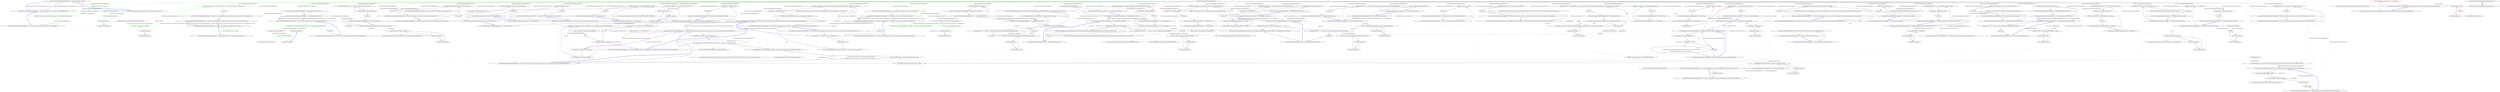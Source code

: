 digraph  {
m0_229 [label="Entry Ninject.Planning.Bindings.BindingBuilder<T>.OnActivation(System.Action<T>)", span="484-484", cluster="Ninject.Planning.Bindings.BindingBuilder<T>.OnActivation(System.Action<T>)", file="BindingBuilder.cs"];
m0_230 [label="return this.OnActivation<T>(action);", span="486-486", cluster="Ninject.Planning.Bindings.BindingBuilder<T>.OnActivation(System.Action<T>)", color=green, community=0, file="BindingBuilder.cs"];
m0_231 [label="Exit Ninject.Planning.Bindings.BindingBuilder<T>.OnActivation(System.Action<T>)", span="484-484", cluster="Ninject.Planning.Bindings.BindingBuilder<T>.OnActivation(System.Action<T>)", file="BindingBuilder.cs"];
m0_194 [label="Entry System.Collections.Generic.ICollection<T>.Add(T)", span="0-0", cluster="System.Collections.Generic.ICollection<T>.Add(T)", file="BindingBuilder.cs"];
m0_177 [label="Entry Ninject.Planning.Bindings.BindingBuilder<T>.InTransientScope()", span="367-367", cluster="Ninject.Planning.Bindings.BindingBuilder<T>.InTransientScope()", file="BindingBuilder.cs"];
m0_178 [label="Binding.ScopeCallback = StandardScopeCallbacks.Transient", span="369-369", cluster="Ninject.Planning.Bindings.BindingBuilder<T>.InTransientScope()", file="BindingBuilder.cs"];
m0_179 [label="return this;", span="370-370", cluster="Ninject.Planning.Bindings.BindingBuilder<T>.InTransientScope()", file="BindingBuilder.cs"];
m0_180 [label="Exit Ninject.Planning.Bindings.BindingBuilder<T>.InTransientScope()", span="367-367", cluster="Ninject.Planning.Bindings.BindingBuilder<T>.InTransientScope()", file="BindingBuilder.cs"];
m0_185 [label="Entry Ninject.Planning.Bindings.BindingBuilder<T>.InScope(System.Func<Ninject.Activation.IContext, object>)", span="387-387", cluster="Ninject.Planning.Bindings.BindingBuilder<T>.InScope(System.Func<Ninject.Activation.IContext, object>)", file="BindingBuilder.cs"];
m0_186 [label="Binding.ScopeCallback = scope", span="389-389", cluster="Ninject.Planning.Bindings.BindingBuilder<T>.InScope(System.Func<Ninject.Activation.IContext, object>)", file="BindingBuilder.cs"];
m0_187 [label="return this;", span="390-390", cluster="Ninject.Planning.Bindings.BindingBuilder<T>.InScope(System.Func<Ninject.Activation.IContext, object>)", file="BindingBuilder.cs"];
m0_188 [label="Exit Ninject.Planning.Bindings.BindingBuilder<T>.InScope(System.Func<Ninject.Activation.IContext, object>)", span="387-387", cluster="Ninject.Planning.Bindings.BindingBuilder<T>.InScope(System.Func<Ninject.Activation.IContext, object>)", file="BindingBuilder.cs"];
m0_189 [label="Entry Ninject.Planning.Bindings.BindingBuilder<T>.WithConstructorArgument(string, object)", span="398-398", cluster="Ninject.Planning.Bindings.BindingBuilder<T>.WithConstructorArgument(string, object)", file="BindingBuilder.cs"];
m0_190 [label="Binding.Parameters.Add(new ConstructorArgument(name, value))", span="400-400", cluster="Ninject.Planning.Bindings.BindingBuilder<T>.WithConstructorArgument(string, object)", file="BindingBuilder.cs"];
m0_191 [label="return this;", span="401-401", cluster="Ninject.Planning.Bindings.BindingBuilder<T>.WithConstructorArgument(string, object)", file="BindingBuilder.cs"];
m0_192 [label="Exit Ninject.Planning.Bindings.BindingBuilder<T>.WithConstructorArgument(string, object)", span="398-398", cluster="Ninject.Planning.Bindings.BindingBuilder<T>.WithConstructorArgument(string, object)", file="BindingBuilder.cs"];
m0_205 [label="Entry Ninject.Planning.Bindings.BindingBuilder<T>.WithPropertyValue(string, object)", span="431-431", cluster="Ninject.Planning.Bindings.BindingBuilder<T>.WithPropertyValue(string, object)", file="BindingBuilder.cs"];
m0_206 [label="Binding.Parameters.Add(new PropertyValue(name, value))", span="433-433", cluster="Ninject.Planning.Bindings.BindingBuilder<T>.WithPropertyValue(string, object)", file="BindingBuilder.cs"];
m0_207 [label="return this;", span="434-434", cluster="Ninject.Planning.Bindings.BindingBuilder<T>.WithPropertyValue(string, object)", file="BindingBuilder.cs"];
m0_208 [label="Exit Ninject.Planning.Bindings.BindingBuilder<T>.WithPropertyValue(string, object)", span="431-431", cluster="Ninject.Planning.Bindings.BindingBuilder<T>.WithPropertyValue(string, object)", file="BindingBuilder.cs"];
m0_23 [label="Entry Ninject.Planning.Bindings.BindingBuilder<T>.ToConstructor(System.Linq.Expressions.Expression<System.Func<Ninject.Syntax.IConstructorArgumentSyntax, T>>)", span="96-96", cluster="Ninject.Planning.Bindings.BindingBuilder<T>.ToConstructor(System.Linq.Expressions.Expression<System.Func<Ninject.Syntax.IConstructorArgumentSyntax, T>>)", file="BindingBuilder.cs"];
m0_27 [label="Binding.ProviderCallback = StandardProvider.GetCreationCallback(ctorExpression.Type, ctorExpression.Constructor)", span="104-104", cluster="Ninject.Planning.Bindings.BindingBuilder<T>.ToConstructor(System.Linq.Expressions.Expression<System.Func<Ninject.Syntax.IConstructorArgumentSyntax, T>>)", file="BindingBuilder.cs"];
m0_28 [label="Binding.Target = BindingTarget.Type", span="105-105", cluster="Ninject.Planning.Bindings.BindingBuilder<T>.ToConstructor(System.Linq.Expressions.Expression<System.Func<Ninject.Syntax.IConstructorArgumentSyntax, T>>)", file="BindingBuilder.cs"];
m0_29 [label="this.AddConstructorArguments(ctorExpression, newExpression.Parameters[0])", span="106-106", cluster="Ninject.Planning.Bindings.BindingBuilder<T>.ToConstructor(System.Linq.Expressions.Expression<System.Func<Ninject.Syntax.IConstructorArgumentSyntax, T>>)", file="BindingBuilder.cs"];
m0_30 [label="return this;", span="108-108", cluster="Ninject.Planning.Bindings.BindingBuilder<T>.ToConstructor(System.Linq.Expressions.Expression<System.Func<Ninject.Syntax.IConstructorArgumentSyntax, T>>)", file="BindingBuilder.cs"];
m0_24 [label="var ctorExpression = newExpression.Body as NewExpression", span="98-98", cluster="Ninject.Planning.Bindings.BindingBuilder<T>.ToConstructor(System.Linq.Expressions.Expression<System.Func<Ninject.Syntax.IConstructorArgumentSyntax, T>>)", file="BindingBuilder.cs"];
m0_25 [label="ctorExpression == null", span="99-99", cluster="Ninject.Planning.Bindings.BindingBuilder<T>.ToConstructor(System.Linq.Expressions.Expression<System.Func<Ninject.Syntax.IConstructorArgumentSyntax, T>>)", file="BindingBuilder.cs"];
m0_26 [label="throw new ArgumentException(''The expression must be a constructor call.'', ''newExpression'');", span="101-101", cluster="Ninject.Planning.Bindings.BindingBuilder<T>.ToConstructor(System.Linq.Expressions.Expression<System.Func<Ninject.Syntax.IConstructorArgumentSyntax, T>>)", file="BindingBuilder.cs"];
m0_31 [label="Exit Ninject.Planning.Bindings.BindingBuilder<T>.ToConstructor(System.Linq.Expressions.Expression<System.Func<Ninject.Syntax.IConstructorArgumentSyntax, T>>)", span="96-96", cluster="Ninject.Planning.Bindings.BindingBuilder<T>.ToConstructor(System.Linq.Expressions.Expression<System.Func<Ninject.Syntax.IConstructorArgumentSyntax, T>>)", file="BindingBuilder.cs"];
m0_264 [label="Entry Ninject.Planning.Bindings.BindingBuilder<T>.OnDeactivation<TImplementation>(System.Action<Ninject.Activation.IContext, TImplementation>)", span="558-558", cluster="Ninject.Planning.Bindings.BindingBuilder<T>.OnDeactivation<TImplementation>(System.Action<Ninject.Activation.IContext, TImplementation>)", file="BindingBuilder.cs"];
m0_265 [label="this.Binding.DeactivationActions.Add((context, instance) => action(context, (TImplementation)instance))", span="560-560", cluster="Ninject.Planning.Bindings.BindingBuilder<T>.OnDeactivation<TImplementation>(System.Action<Ninject.Activation.IContext, TImplementation>)", color=green, community=0, file="BindingBuilder.cs"];
m0_266 [label="return this;", span="561-561", cluster="Ninject.Planning.Bindings.BindingBuilder<T>.OnDeactivation<TImplementation>(System.Action<Ninject.Activation.IContext, TImplementation>)", file="BindingBuilder.cs"];
m0_267 [label="Exit Ninject.Planning.Bindings.BindingBuilder<T>.OnDeactivation<TImplementation>(System.Action<Ninject.Activation.IContext, TImplementation>)", span="558-558", cluster="Ninject.Planning.Bindings.BindingBuilder<T>.OnDeactivation<TImplementation>(System.Action<Ninject.Activation.IContext, TImplementation>)", file="BindingBuilder.cs"];
m0_150 [label="Entry string.Intern(string)", span="0-0", cluster="string.Intern(string)", file="BindingBuilder.cs"];
m0_210 [label="Entry Ninject.Planning.Bindings.BindingBuilder<T>.WithPropertyValue(string, System.Func<Ninject.Activation.IContext, object>)", span="442-442", cluster="Ninject.Planning.Bindings.BindingBuilder<T>.WithPropertyValue(string, System.Func<Ninject.Activation.IContext, object>)", file="BindingBuilder.cs"];
m0_211 [label="Binding.Parameters.Add(new PropertyValue(name, callback))", span="444-444", cluster="Ninject.Planning.Bindings.BindingBuilder<T>.WithPropertyValue(string, System.Func<Ninject.Activation.IContext, object>)", file="BindingBuilder.cs"];
m0_212 [label="return this;", span="445-445", cluster="Ninject.Planning.Bindings.BindingBuilder<T>.WithPropertyValue(string, System.Func<Ninject.Activation.IContext, object>)", file="BindingBuilder.cs"];
m0_213 [label="Exit Ninject.Planning.Bindings.BindingBuilder<T>.WithPropertyValue(string, System.Func<Ninject.Activation.IContext, object>)", span="442-442", cluster="Ninject.Planning.Bindings.BindingBuilder<T>.WithPropertyValue(string, System.Func<Ninject.Activation.IContext, object>)", file="BindingBuilder.cs"];
m0_199 [label="Entry Ninject.Parameters.ConstructorArgument.ConstructorArgument(string, System.Func<Ninject.Activation.IContext, object>)", span="35-35", cluster="Ninject.Parameters.ConstructorArgument.ConstructorArgument(string, System.Func<Ninject.Activation.IContext, object>)", file="BindingBuilder.cs"];
m0_94 [label="Entry System.Type.IsAssignableFrom(System.Type)", span="0-0", cluster="System.Type.IsAssignableFrom(System.Type)", file="BindingBuilder.cs"];
m0_173 [label="Entry Ninject.Planning.Bindings.BindingBuilder<T>.InSingletonScope()", span="357-357", cluster="Ninject.Planning.Bindings.BindingBuilder<T>.InSingletonScope()", file="BindingBuilder.cs"];
m0_174 [label="Binding.ScopeCallback = StandardScopeCallbacks.Singleton", span="359-359", cluster="Ninject.Planning.Bindings.BindingBuilder<T>.InSingletonScope()", file="BindingBuilder.cs"];
m0_175 [label="return this;", span="360-360", cluster="Ninject.Planning.Bindings.BindingBuilder<T>.InSingletonScope()", file="BindingBuilder.cs"];
m0_176 [label="Exit Ninject.Planning.Bindings.BindingBuilder<T>.InSingletonScope()", span="357-357", cluster="Ninject.Planning.Bindings.BindingBuilder<T>.InSingletonScope()", file="BindingBuilder.cs"];
m0_79 [label="Entry Ninject.Activation.Providers.ConstantProvider<T>.ConstantProvider(T)", span="31-31", cluster="Ninject.Activation.Providers.ConstantProvider<T>.ConstantProvider(T)", file="BindingBuilder.cs"];
m0_195 [label="Entry Ninject.Planning.Bindings.BindingBuilder<T>.WithConstructorArgument(string, System.Func<Ninject.Activation.IContext, object>)", span="409-409", cluster="Ninject.Planning.Bindings.BindingBuilder<T>.WithConstructorArgument(string, System.Func<Ninject.Activation.IContext, object>)", file="BindingBuilder.cs"];
m0_196 [label="Binding.Parameters.Add(new ConstructorArgument(name, callback))", span="411-411", cluster="Ninject.Planning.Bindings.BindingBuilder<T>.WithConstructorArgument(string, System.Func<Ninject.Activation.IContext, object>)", file="BindingBuilder.cs"];
m0_197 [label="return this;", span="412-412", cluster="Ninject.Planning.Bindings.BindingBuilder<T>.WithConstructorArgument(string, System.Func<Ninject.Activation.IContext, object>)", file="BindingBuilder.cs"];
m0_198 [label="Exit Ninject.Planning.Bindings.BindingBuilder<T>.WithConstructorArgument(string, System.Func<Ninject.Activation.IContext, object>)", span="409-409", cluster="Ninject.Planning.Bindings.BindingBuilder<T>.WithConstructorArgument(string, System.Func<Ninject.Activation.IContext, object>)", file="BindingBuilder.cs"];
m0_280 [label="Entry Ninject.Planning.Bindings.BindingBuilder<T>.AddConstructorArgument(System.Linq.Expressions.Expression, string, System.Linq.Expressions.ParameterExpression)", span="578-578", cluster="Ninject.Planning.Bindings.BindingBuilder<T>.AddConstructorArgument(System.Linq.Expressions.Expression, string, System.Linq.Expressions.ParameterExpression)", file="BindingBuilder.cs"];
m0_284 [label="Binding.Parameters.Add(new ConstructorArgument(argumentName, \r\n                    ctx => compiledExpression.DynamicInvoke(new ConstructorArgumentSyntax(ctx))))", span="585-586", cluster="Ninject.Planning.Bindings.BindingBuilder<T>.AddConstructorArgument(System.Linq.Expressions.Expression, string, System.Linq.Expressions.ParameterExpression)", file="BindingBuilder.cs"];
m0_283 [label="var compiledExpression = Expression.Lambda(argument, constructorArgumentSyntaxParameterExpression).Compile()", span="584-584", cluster="Ninject.Planning.Bindings.BindingBuilder<T>.AddConstructorArgument(System.Linq.Expressions.Expression, string, System.Linq.Expressions.ParameterExpression)", file="BindingBuilder.cs"];
m0_281 [label="var methodCall = argument as MethodCallExpression", span="580-580", cluster="Ninject.Planning.Bindings.BindingBuilder<T>.AddConstructorArgument(System.Linq.Expressions.Expression, string, System.Linq.Expressions.ParameterExpression)", file="BindingBuilder.cs"];
m0_282 [label="methodCall == null ||\r\n                methodCall.Method.GetGenericMethodDefinition().DeclaringType != typeof(IConstructorArgumentSyntax)", span="581-582", cluster="Ninject.Planning.Bindings.BindingBuilder<T>.AddConstructorArgument(System.Linq.Expressions.Expression, string, System.Linq.Expressions.ParameterExpression)", file="BindingBuilder.cs"];
m0_285 [label="Exit Ninject.Planning.Bindings.BindingBuilder<T>.AddConstructorArgument(System.Linq.Expressions.Expression, string, System.Linq.Expressions.ParameterExpression)", span="578-578", cluster="Ninject.Planning.Bindings.BindingBuilder<T>.AddConstructorArgument(System.Linq.Expressions.Expression, string, System.Linq.Expressions.ParameterExpression)", file="BindingBuilder.cs"];
m0_35 [label="Entry Ninject.Planning.Bindings.BindingBuilder<T>.ToProvider<TProvider>()", span="117-117", cluster="Ninject.Planning.Bindings.BindingBuilder<T>.ToProvider<TProvider>()", file="BindingBuilder.cs"];
m0_36 [label="Binding.ProviderCallback = ctx => ctx.Kernel.Get<TProvider>()", span="120-120", cluster="Ninject.Planning.Bindings.BindingBuilder<T>.ToProvider<TProvider>()", file="BindingBuilder.cs"];
m0_37 [label="Binding.Target = BindingTarget.Provider", span="121-121", cluster="Ninject.Planning.Bindings.BindingBuilder<T>.ToProvider<TProvider>()", file="BindingBuilder.cs"];
m0_38 [label="return this;", span="123-123", cluster="Ninject.Planning.Bindings.BindingBuilder<T>.ToProvider<TProvider>()", file="BindingBuilder.cs"];
m0_39 [label="Exit Ninject.Planning.Bindings.BindingBuilder<T>.ToProvider<TProvider>()", span="117-117", cluster="Ninject.Planning.Bindings.BindingBuilder<T>.ToProvider<TProvider>()", file="BindingBuilder.cs"];
m0_44 [label="Entry Ninject.Planning.Bindings.BindingBuilder<T>.ToProvider(System.Type)", span="131-131", cluster="Ninject.Planning.Bindings.BindingBuilder<T>.ToProvider(System.Type)", file="BindingBuilder.cs"];
m0_45 [label="Binding.ProviderCallback = ctx => ctx.Kernel.Get(providerType) as IProvider", span="133-133", cluster="Ninject.Planning.Bindings.BindingBuilder<T>.ToProvider(System.Type)", file="BindingBuilder.cs"];
m0_46 [label="Binding.Target = BindingTarget.Provider", span="134-134", cluster="Ninject.Planning.Bindings.BindingBuilder<T>.ToProvider(System.Type)", file="BindingBuilder.cs"];
m0_47 [label="return this;", span="136-136", cluster="Ninject.Planning.Bindings.BindingBuilder<T>.ToProvider(System.Type)", file="BindingBuilder.cs"];
m0_48 [label="Exit Ninject.Planning.Bindings.BindingBuilder<T>.ToProvider(System.Type)", span="131-131", cluster="Ninject.Planning.Bindings.BindingBuilder<T>.ToProvider(System.Type)", file="BindingBuilder.cs"];
m0_204 [label="Entry Ninject.Parameters.ConstructorArgument.ConstructorArgument(string, System.Func<Ninject.Activation.IContext, Ninject.Planning.Targets.ITarget, object>)", span="42-42", cluster="Ninject.Parameters.ConstructorArgument.ConstructorArgument(string, System.Func<Ninject.Activation.IContext, Ninject.Planning.Targets.ITarget, object>)", file="BindingBuilder.cs"];
m0_293 [label="Entry System.Delegate.DynamicInvoke(params object[])", span="0-0", cluster="System.Delegate.DynamicInvoke(params object[])", file="BindingBuilder.cs"];
m0_87 [label="Entry Ninject.Planning.Bindings.BindingBuilder<T>.WhenInjectedInto(System.Type)", span="201-201", cluster="Ninject.Planning.Bindings.BindingBuilder<T>.WhenInjectedInto(System.Type)", file="BindingBuilder.cs"];
m0_88 [label="Binding.Condition = r => r.Target != null && parent.IsAssignableFrom(r.Target.Member.ReflectedType)", span="203-203", cluster="Ninject.Planning.Bindings.BindingBuilder<T>.WhenInjectedInto(System.Type)", file="BindingBuilder.cs"];
m0_89 [label="return this;", span="204-204", cluster="Ninject.Planning.Bindings.BindingBuilder<T>.WhenInjectedInto(System.Type)", file="BindingBuilder.cs"];
m0_90 [label="Exit Ninject.Planning.Bindings.BindingBuilder<T>.WhenInjectedInto(System.Type)", span="201-201", cluster="Ninject.Planning.Bindings.BindingBuilder<T>.WhenInjectedInto(System.Type)", file="BindingBuilder.cs"];
m0_61 [label="Entry Ninject.Planning.Bindings.BindingBuilder<T>.ToMethod(System.Func<Ninject.Activation.IContext, T>)", span="155-155", cluster="Ninject.Planning.Bindings.BindingBuilder<T>.ToMethod(System.Func<Ninject.Activation.IContext, T>)", file="BindingBuilder.cs"];
m0_62 [label="Binding.ProviderCallback = ctx => new CallbackProvider<T>(method)", span="157-157", cluster="Ninject.Planning.Bindings.BindingBuilder<T>.ToMethod(System.Func<Ninject.Activation.IContext, T>)", file="BindingBuilder.cs"];
m0_63 [label="Binding.Target = BindingTarget.Method", span="158-158", cluster="Ninject.Planning.Bindings.BindingBuilder<T>.ToMethod(System.Func<Ninject.Activation.IContext, T>)", file="BindingBuilder.cs"];
m0_64 [label="return this;", span="160-160", cluster="Ninject.Planning.Bindings.BindingBuilder<T>.ToMethod(System.Func<Ninject.Activation.IContext, T>)", file="BindingBuilder.cs"];
m0_65 [label="Exit Ninject.Planning.Bindings.BindingBuilder<T>.ToMethod(System.Func<Ninject.Activation.IContext, T>)", span="155-155", cluster="Ninject.Planning.Bindings.BindingBuilder<T>.ToMethod(System.Func<Ninject.Activation.IContext, T>)", file="BindingBuilder.cs"];
m0_108 [label="Entry Ninject.Planning.Bindings.BindingBuilder<T>.WhenClassHas(System.Type)", span="265-265", cluster="Ninject.Planning.Bindings.BindingBuilder<T>.WhenClassHas(System.Type)", file="BindingBuilder.cs"];
m0_118 [label="throw new InvalidOperationException(ExceptionFormatter.InvalidAttributeTypeUsedInBindingCondition(Binding, ''WhenClassHas'', attributeType));", span="268-268", cluster="Ninject.Planning.Bindings.BindingBuilder<T>.WhenClassHas(System.Type)", file="BindingBuilder.cs"];
m0_119 [label="Binding.Condition = r => r.Target != null && r.Target.Member.ReflectedType.HasAttribute(attributeType)", span="270-270", cluster="Ninject.Planning.Bindings.BindingBuilder<T>.WhenClassHas(System.Type)", file="BindingBuilder.cs"];
m0_120 [label="return this;", span="272-272", cluster="Ninject.Planning.Bindings.BindingBuilder<T>.WhenClassHas(System.Type)", file="BindingBuilder.cs"];
m0_117 [label="!typeof(Attribute).IsAssignableFrom(attributeType)", span="267-267", cluster="Ninject.Planning.Bindings.BindingBuilder<T>.WhenClassHas(System.Type)", file="BindingBuilder.cs"];
m0_121 [label="Exit Ninject.Planning.Bindings.BindingBuilder<T>.WhenClassHas(System.Type)", span="265-265", cluster="Ninject.Planning.Bindings.BindingBuilder<T>.WhenClassHas(System.Type)", file="BindingBuilder.cs"];
m0_250 [label="Entry System.Action<T1, T2>.Invoke(T1, T2)", span="0-0", cluster="System.Action<T1, T2>.Invoke(T1, T2)", file="BindingBuilder.cs"];
m0_155 [label="Entry Ninject.Planning.Bindings.BindingBuilder<T>.WhenAnyAnchestorNamed(string)", span="322-322", cluster="Ninject.Planning.Bindings.BindingBuilder<T>.WhenAnyAnchestorNamed(string)", file="BindingBuilder.cs"];
m0_156 [label="Binding.Condition = r => IsAnyAnchestorNamed(r, name)", span="324-324", cluster="Ninject.Planning.Bindings.BindingBuilder<T>.WhenAnyAnchestorNamed(string)", file="BindingBuilder.cs"];
m0_157 [label="return this;", span="325-325", cluster="Ninject.Planning.Bindings.BindingBuilder<T>.WhenAnyAnchestorNamed(string)", file="BindingBuilder.cs"];
m0_158 [label="Exit Ninject.Planning.Bindings.BindingBuilder<T>.WhenAnyAnchestorNamed(string)", span="322-322", cluster="Ninject.Planning.Bindings.BindingBuilder<T>.WhenAnyAnchestorNamed(string)", file="BindingBuilder.cs"];
m0_84 [label="Entry Ninject.Planning.Bindings.BindingBuilder<T>.WhenInjectedInto<TParent>()", span="191-191", cluster="Ninject.Planning.Bindings.BindingBuilder<T>.WhenInjectedInto<TParent>()", file="BindingBuilder.cs"];
m0_85 [label="return WhenInjectedInto(typeof(TParent));", span="193-193", cluster="Ninject.Planning.Bindings.BindingBuilder<T>.WhenInjectedInto<TParent>()", file="BindingBuilder.cs"];
m0_86 [label="Exit Ninject.Planning.Bindings.BindingBuilder<T>.WhenInjectedInto<TParent>()", span="191-191", cluster="Ninject.Planning.Bindings.BindingBuilder<T>.WhenInjectedInto<TParent>()", file="BindingBuilder.cs"];
m0_113 [label="Entry Ninject.Planning.Bindings.BindingBuilder<T>.WhenTargetHas<TAttribute>()", span="255-255", cluster="Ninject.Planning.Bindings.BindingBuilder<T>.WhenTargetHas<TAttribute>()", file="BindingBuilder.cs"];
m0_114 [label="return WhenTargetHas(typeof(TAttribute));", span="257-257", cluster="Ninject.Planning.Bindings.BindingBuilder<T>.WhenTargetHas<TAttribute>()", file="BindingBuilder.cs"];
m0_115 [label="Exit Ninject.Planning.Bindings.BindingBuilder<T>.WhenTargetHas<TAttribute>()", span="255-255", cluster="Ninject.Planning.Bindings.BindingBuilder<T>.WhenTargetHas<TAttribute>()", file="BindingBuilder.cs"];
m0_292 [label="Entry Ninject.Planning.Bindings.BindingBuilder<T>.ConstructorArgumentSyntax.ConstructorArgumentSyntax(Ninject.Activation.IContext)", span="592-592", cluster="Ninject.Planning.Bindings.BindingBuilder<T>.ConstructorArgumentSyntax.ConstructorArgumentSyntax(Ninject.Activation.IContext)", file="BindingBuilder.cs"];
m0_294 [label="this.Context = context", span="594-594", cluster="Ninject.Planning.Bindings.BindingBuilder<T>.ConstructorArgumentSyntax.ConstructorArgumentSyntax(Ninject.Activation.IContext)", file="BindingBuilder.cs"];
m0_295 [label="Exit Ninject.Planning.Bindings.BindingBuilder<T>.ConstructorArgumentSyntax.ConstructorArgumentSyntax(Ninject.Activation.IContext)", span="592-592", cluster="Ninject.Planning.Bindings.BindingBuilder<T>.ConstructorArgumentSyntax.ConstructorArgumentSyntax(Ninject.Activation.IContext)", file="BindingBuilder.cs"];
m0_251 [label="Entry Ninject.Planning.Bindings.BindingBuilder<T>.OnDeactivation(System.Action<T>)", span="526-526", cluster="Ninject.Planning.Bindings.BindingBuilder<T>.OnDeactivation(System.Action<T>)", file="BindingBuilder.cs"];
m0_252 [label="return this.OnDeactivation<T>(action);", span="528-528", cluster="Ninject.Planning.Bindings.BindingBuilder<T>.OnDeactivation(System.Action<T>)", color=green, community=0, file="BindingBuilder.cs"];
m0_253 [label="Exit Ninject.Planning.Bindings.BindingBuilder<T>.OnDeactivation(System.Action<T>)", span="526-526", cluster="Ninject.Planning.Bindings.BindingBuilder<T>.OnDeactivation(System.Action<T>)", file="BindingBuilder.cs"];
m0_127 [label="Entry System.Reflection.MemberInfo.HasAttribute(System.Type)", span="69-69", cluster="System.Reflection.MemberInfo.HasAttribute(System.Type)", file="BindingBuilder.cs"];
m0_13 [label="Entry Ninject.Planning.Bindings.BindingBuilder<T>.To<TImplementation>()", span="70-70", cluster="Ninject.Planning.Bindings.BindingBuilder<T>.To<TImplementation>()", file="BindingBuilder.cs"];
m0_14 [label="Binding.ProviderCallback = StandardProvider.GetCreationCallback(typeof(TImplementation))", span="73-73", cluster="Ninject.Planning.Bindings.BindingBuilder<T>.To<TImplementation>()", file="BindingBuilder.cs"];
m0_15 [label="Binding.Target = BindingTarget.Type", span="74-74", cluster="Ninject.Planning.Bindings.BindingBuilder<T>.To<TImplementation>()", file="BindingBuilder.cs"];
m0_16 [label="return this;", span="76-76", cluster="Ninject.Planning.Bindings.BindingBuilder<T>.To<TImplementation>()", file="BindingBuilder.cs"];
m0_17 [label="Exit Ninject.Planning.Bindings.BindingBuilder<T>.To<TImplementation>()", span="70-70", cluster="Ninject.Planning.Bindings.BindingBuilder<T>.To<TImplementation>()", file="BindingBuilder.cs"];
m0_239 [label="Entry System.Action<T>.Invoke(T)", span="0-0", cluster="System.Action<T>.Invoke(T)", file="BindingBuilder.cs"];
m0_69 [label="Entry Ninject.Activation.Providers.CallbackProvider<T>.CallbackProvider(System.Func<Ninject.Activation.IContext, T>)", span="31-31", cluster="Ninject.Activation.Providers.CallbackProvider<T>.CallbackProvider(System.Func<Ninject.Activation.IContext, T>)", file="BindingBuilder.cs"];
m0_18 [label="Entry Ninject.Planning.Bindings.BindingBuilder<T>.To(System.Type)", span="83-83", cluster="Ninject.Planning.Bindings.BindingBuilder<T>.To(System.Type)", file="BindingBuilder.cs"];
m0_19 [label="Binding.ProviderCallback = StandardProvider.GetCreationCallback(implementation)", span="85-85", cluster="Ninject.Planning.Bindings.BindingBuilder<T>.To(System.Type)", file="BindingBuilder.cs"];
m0_20 [label="Binding.Target = BindingTarget.Type", span="86-86", cluster="Ninject.Planning.Bindings.BindingBuilder<T>.To(System.Type)", file="BindingBuilder.cs"];
m0_21 [label="return this;", span="88-88", cluster="Ninject.Planning.Bindings.BindingBuilder<T>.To(System.Type)", file="BindingBuilder.cs"];
m0_22 [label="Exit Ninject.Planning.Bindings.BindingBuilder<T>.To(System.Type)", span="83-83", cluster="Ninject.Planning.Bindings.BindingBuilder<T>.To(System.Type)", file="BindingBuilder.cs"];
m0_95 [label="Entry Ninject.Planning.Bindings.BindingBuilder<T>.WhenInjectedExactlyInto<TParent>()", span="213-213", cluster="Ninject.Planning.Bindings.BindingBuilder<T>.WhenInjectedExactlyInto<TParent>()", file="BindingBuilder.cs"];
m0_96 [label="return WhenInjectedExactlyInto(typeof(TParent));", span="215-215", cluster="Ninject.Planning.Bindings.BindingBuilder<T>.WhenInjectedExactlyInto<TParent>()", file="BindingBuilder.cs"];
m0_97 [label="Exit Ninject.Planning.Bindings.BindingBuilder<T>.WhenInjectedExactlyInto<TParent>()", span="213-213", cluster="Ninject.Planning.Bindings.BindingBuilder<T>.WhenInjectedExactlyInto<TParent>()", file="BindingBuilder.cs"];
m0_162 [label="Entry Ninject.Planning.Bindings.BindingBuilder<T>.IsAnyAnchestorNamed(Ninject.Activation.IRequest, string)", span="328-328", cluster="Ninject.Planning.Bindings.BindingBuilder<T>.IsAnyAnchestorNamed(Ninject.Activation.IRequest, string)", file="BindingBuilder.cs"];
m0_166 [label="return \r\n                string.Equals(parentContext.Binding.Metadata.Name, name, StringComparison.Ordinal) || \r\n                IsAnyAnchestorNamed(parentContext.Request, name);", span="336-338", cluster="Ninject.Planning.Bindings.BindingBuilder<T>.IsAnyAnchestorNamed(Ninject.Activation.IRequest, string)", file="BindingBuilder.cs"];
m0_163 [label="var parentContext = request.ParentContext", span="330-330", cluster="Ninject.Planning.Bindings.BindingBuilder<T>.IsAnyAnchestorNamed(Ninject.Activation.IRequest, string)", file="BindingBuilder.cs"];
m0_165 [label="return false;", span="333-333", cluster="Ninject.Planning.Bindings.BindingBuilder<T>.IsAnyAnchestorNamed(Ninject.Activation.IRequest, string)", file="BindingBuilder.cs"];
m0_164 [label="parentContext == null", span="331-331", cluster="Ninject.Planning.Bindings.BindingBuilder<T>.IsAnyAnchestorNamed(Ninject.Activation.IRequest, string)", file="BindingBuilder.cs"];
m0_167 [label="Exit Ninject.Planning.Bindings.BindingBuilder<T>.IsAnyAnchestorNamed(Ninject.Activation.IRequest, string)", span="328-328", cluster="Ninject.Planning.Bindings.BindingBuilder<T>.IsAnyAnchestorNamed(Ninject.Activation.IRequest, string)", file="BindingBuilder.cs"];
m0_122 [label="Entry System.InvalidOperationException.InvalidOperationException(string)", span="0-0", cluster="System.InvalidOperationException.InvalidOperationException(string)", file="BindingBuilder.cs"];
m0_109 [label="Entry Ninject.Planning.Bindings.BindingBuilder<T>.WhenMemberHas<TAttribute>()", span="245-245", cluster="Ninject.Planning.Bindings.BindingBuilder<T>.WhenMemberHas<TAttribute>()", file="BindingBuilder.cs"];
m0_110 [label="return WhenMemberHas(typeof(TAttribute));", span="247-247", cluster="Ninject.Planning.Bindings.BindingBuilder<T>.WhenMemberHas<TAttribute>()", file="BindingBuilder.cs"];
m0_111 [label="Exit Ninject.Planning.Bindings.BindingBuilder<T>.WhenMemberHas<TAttribute>()", span="245-245", cluster="Ninject.Planning.Bindings.BindingBuilder<T>.WhenMemberHas<TAttribute>()", file="BindingBuilder.cs"];
m0_6 [label="Entry Ninject.Infrastructure.Ensure.ArgumentNotNull(object, string)", span="17-17", cluster="Ninject.Infrastructure.Ensure.ArgumentNotNull(object, string)", file="BindingBuilder.cs"];
m0_232 [label="Entry Ninject.Planning.Bindings.BindingBuilder<T>.OnActivation<TImplementation>(System.Action<TImplementation>)", span="495-495", cluster="Ninject.Planning.Bindings.BindingBuilder<T>.OnActivation<TImplementation>(System.Action<TImplementation>)", file="BindingBuilder.cs"];
m0_233 [label="this.Binding.ActivationActions.Add((context, instance) => action((TImplementation)instance))", span="497-497", cluster="Ninject.Planning.Bindings.BindingBuilder<T>.OnActivation<TImplementation>(System.Action<TImplementation>)", color=green, community=0, file="BindingBuilder.cs"];
m0_234 [label="return this;", span="498-498", cluster="Ninject.Planning.Bindings.BindingBuilder<T>.OnActivation<TImplementation>(System.Action<TImplementation>)", file="BindingBuilder.cs"];
m0_235 [label="Exit Ninject.Planning.Bindings.BindingBuilder<T>.OnActivation<TImplementation>(System.Action<TImplementation>)", span="495-495", cluster="Ninject.Planning.Bindings.BindingBuilder<T>.OnActivation<TImplementation>(System.Action<TImplementation>)", file="BindingBuilder.cs"];
m0_261 [label="Entry Ninject.Planning.Bindings.BindingBuilder<T>.OnDeactivation(System.Action<Ninject.Activation.IContext, T>)", span="547-547", cluster="Ninject.Planning.Bindings.BindingBuilder<T>.OnDeactivation(System.Action<Ninject.Activation.IContext, T>)", file="BindingBuilder.cs"];
m0_262 [label="return this.OnDeactivation<T>(action);", span="549-549", cluster="Ninject.Planning.Bindings.BindingBuilder<T>.OnDeactivation(System.Action<Ninject.Activation.IContext, T>)", color=green, community=0, file="BindingBuilder.cs"];
m0_263 [label="Exit Ninject.Planning.Bindings.BindingBuilder<T>.OnDeactivation(System.Action<Ninject.Activation.IContext, T>)", span="547-547", cluster="Ninject.Planning.Bindings.BindingBuilder<T>.OnDeactivation(System.Action<Ninject.Activation.IContext, T>)", file="BindingBuilder.cs"];
m0_209 [label="Entry Ninject.Parameters.PropertyValue.PropertyValue(string, object)", span="28-28", cluster="Ninject.Parameters.PropertyValue.PropertyValue(string, object)", file="BindingBuilder.cs"];
m0_33 [label="Entry Ninject.Activation.Providers.StandardProvider.GetCreationCallback(System.Type, System.Reflection.ConstructorInfo)", span="134-134", cluster="Ninject.Activation.Providers.StandardProvider.GetCreationCallback(System.Type, System.Reflection.ConstructorInfo)", file="BindingBuilder.cs"];
m0_288 [label="Entry System.Linq.Expressions.LambdaExpression.Compile()", span="0-0", cluster="System.Linq.Expressions.LambdaExpression.Compile()", file="BindingBuilder.cs"];
m0_287 [label="Entry System.Linq.Expressions.Expression.Lambda(System.Linq.Expressions.Expression, params System.Linq.Expressions.ParameterExpression[])", span="0-0", cluster="System.Linq.Expressions.Expression.Lambda(System.Linq.Expressions.Expression, params System.Linq.Expressions.ParameterExpression[])", file="BindingBuilder.cs"];
m0_116 [label="Entry Ninject.Planning.Bindings.BindingBuilder<T>.WhenTargetHas(System.Type)", span="295-295", cluster="Ninject.Planning.Bindings.BindingBuilder<T>.WhenTargetHas(System.Type)", file="BindingBuilder.cs"];
m0_137 [label="throw new InvalidOperationException(ExceptionFormatter.InvalidAttributeTypeUsedInBindingCondition(Binding, ''WhenTargetHas'', attributeType));", span="298-298", cluster="Ninject.Planning.Bindings.BindingBuilder<T>.WhenTargetHas(System.Type)", file="BindingBuilder.cs"];
m0_138 [label="this.Binding.Condition = r => r.Target != null && r.Target.HasAttribute(attributeType)", span="300-300", cluster="Ninject.Planning.Bindings.BindingBuilder<T>.WhenTargetHas(System.Type)", file="BindingBuilder.cs"];
m0_139 [label="return this;", span="302-302", cluster="Ninject.Planning.Bindings.BindingBuilder<T>.WhenTargetHas(System.Type)", file="BindingBuilder.cs"];
m0_136 [label="!typeof(Attribute).IsAssignableFrom(attributeType)", span="297-297", cluster="Ninject.Planning.Bindings.BindingBuilder<T>.WhenTargetHas(System.Type)", file="BindingBuilder.cs"];
m0_140 [label="Exit Ninject.Planning.Bindings.BindingBuilder<T>.WhenTargetHas(System.Type)", span="295-295", cluster="Ninject.Planning.Bindings.BindingBuilder<T>.WhenTargetHas(System.Type)", file="BindingBuilder.cs"];
m0_228 [label="Entry Ninject.Planning.Bindings.IBindingMetadata.Set(string, object)", span="54-54", cluster="Ninject.Planning.Bindings.IBindingMetadata.Set(string, object)", file="BindingBuilder.cs"];
m0_52 [label="Entry Ninject.Syntax.IResolutionRoot.Get(System.Type, params Ninject.Parameters.IParameter[])", span="148-148", cluster="Ninject.Syntax.IResolutionRoot.Get(System.Type, params Ninject.Parameters.IParameter[])", file="BindingBuilder.cs"];
m0_112 [label="Entry Ninject.Planning.Bindings.BindingBuilder<T>.WhenMemberHas(System.Type)", span="280-280", cluster="Ninject.Planning.Bindings.BindingBuilder<T>.WhenMemberHas(System.Type)", file="BindingBuilder.cs"];
m0_129 [label="throw new InvalidOperationException(ExceptionFormatter.InvalidAttributeTypeUsedInBindingCondition(Binding, ''WhenMemberHas'', attributeType));", span="283-283", cluster="Ninject.Planning.Bindings.BindingBuilder<T>.WhenMemberHas(System.Type)", file="BindingBuilder.cs"];
m0_130 [label="Binding.Condition = r => r.Target != null && r.Target.Member.HasAttribute(attributeType)", span="285-285", cluster="Ninject.Planning.Bindings.BindingBuilder<T>.WhenMemberHas(System.Type)", file="BindingBuilder.cs"];
m0_131 [label="return this;", span="287-287", cluster="Ninject.Planning.Bindings.BindingBuilder<T>.WhenMemberHas(System.Type)", file="BindingBuilder.cs"];
m0_128 [label="!typeof(Attribute).IsAssignableFrom(attributeType)", span="282-282", cluster="Ninject.Planning.Bindings.BindingBuilder<T>.WhenMemberHas(System.Type)", file="BindingBuilder.cs"];
m0_132 [label="Exit Ninject.Planning.Bindings.BindingBuilder<T>.WhenMemberHas(System.Type)", span="280-280", cluster="Ninject.Planning.Bindings.BindingBuilder<T>.WhenMemberHas(System.Type)", file="BindingBuilder.cs"];
m0_43 [label="Entry Ninject.Syntax.IResolutionRoot.Get<T>(params Ninject.Parameters.IParameter[])", span="34-34", cluster="Ninject.Syntax.IResolutionRoot.Get<T>(params Ninject.Parameters.IParameter[])", file="BindingBuilder.cs"];
m0_220 [label="Entry Ninject.Planning.Bindings.BindingBuilder<T>.WithParameter(Ninject.Parameters.IParameter)", span="463-463", cluster="Ninject.Planning.Bindings.BindingBuilder<T>.WithParameter(Ninject.Parameters.IParameter)", file="BindingBuilder.cs"];
m0_221 [label="Binding.Parameters.Add(parameter)", span="465-465", cluster="Ninject.Planning.Bindings.BindingBuilder<T>.WithParameter(Ninject.Parameters.IParameter)", file="BindingBuilder.cs"];
m0_222 [label="return this;", span="466-466", cluster="Ninject.Planning.Bindings.BindingBuilder<T>.WithParameter(Ninject.Parameters.IParameter)", file="BindingBuilder.cs"];
m0_223 [label="Exit Ninject.Planning.Bindings.BindingBuilder<T>.WithParameter(Ninject.Parameters.IParameter)", span="463-463", cluster="Ninject.Planning.Bindings.BindingBuilder<T>.WithParameter(Ninject.Parameters.IParameter)", file="BindingBuilder.cs"];
m0_70 [label="Entry Ninject.Planning.Bindings.BindingBuilder<T>.ToConstant(T)", span="167-167", cluster="Ninject.Planning.Bindings.BindingBuilder<T>.ToConstant(T)", file="BindingBuilder.cs"];
m0_71 [label="Binding.ProviderCallback = ctx => new ConstantProvider<T>(value)", span="169-169", cluster="Ninject.Planning.Bindings.BindingBuilder<T>.ToConstant(T)", file="BindingBuilder.cs"];
m0_72 [label="Binding.Target = BindingTarget.Constant", span="170-170", cluster="Ninject.Planning.Bindings.BindingBuilder<T>.ToConstant(T)", file="BindingBuilder.cs"];
m0_73 [label="Binding.ScopeCallback = StandardScopeCallbacks.Singleton", span="171-171", cluster="Ninject.Planning.Bindings.BindingBuilder<T>.ToConstant(T)", file="BindingBuilder.cs"];
m0_74 [label="return this;", span="173-173", cluster="Ninject.Planning.Bindings.BindingBuilder<T>.ToConstant(T)", file="BindingBuilder.cs"];
m0_75 [label="Exit Ninject.Planning.Bindings.BindingBuilder<T>.ToConstant(T)", span="167-167", cluster="Ninject.Planning.Bindings.BindingBuilder<T>.ToConstant(T)", file="BindingBuilder.cs"];
m0_80 [label="Entry Ninject.Planning.Bindings.BindingBuilder<T>.When(System.Func<Ninject.Activation.IRequest, bool>)", span="180-180", cluster="Ninject.Planning.Bindings.BindingBuilder<T>.When(System.Func<Ninject.Activation.IRequest, bool>)", file="BindingBuilder.cs"];
m0_81 [label="Binding.Condition = condition", span="182-182", cluster="Ninject.Planning.Bindings.BindingBuilder<T>.When(System.Func<Ninject.Activation.IRequest, bool>)", file="BindingBuilder.cs"];
m0_82 [label="return this;", span="183-183", cluster="Ninject.Planning.Bindings.BindingBuilder<T>.When(System.Func<Ninject.Activation.IRequest, bool>)", file="BindingBuilder.cs"];
m0_83 [label="Exit Ninject.Planning.Bindings.BindingBuilder<T>.When(System.Func<Ninject.Activation.IRequest, bool>)", span="180-180", cluster="Ninject.Planning.Bindings.BindingBuilder<T>.When(System.Func<Ninject.Activation.IRequest, bool>)", file="BindingBuilder.cs"];
m0_219 [label="Entry Ninject.Parameters.PropertyValue.PropertyValue(string, System.Func<Ninject.Activation.IContext, Ninject.Planning.Targets.ITarget, object>)", span="42-42", cluster="Ninject.Parameters.PropertyValue.PropertyValue(string, System.Func<Ninject.Activation.IContext, Ninject.Planning.Targets.ITarget, object>)", file="BindingBuilder.cs"];
m0_123 [label="Entry Ninject.Infrastructure.Introspection.ExceptionFormatter.InvalidAttributeTypeUsedInBindingCondition(Ninject.Planning.Bindings.IBinding, string, System.Type)", span="169-169", cluster="Ninject.Infrastructure.Introspection.ExceptionFormatter.InvalidAttributeTypeUsedInBindingCondition(Ninject.Planning.Bindings.IBinding, string, System.Type)", file="BindingBuilder.cs"];
m0_215 [label="Entry Ninject.Planning.Bindings.BindingBuilder<T>.WithPropertyValue(string, System.Func<Ninject.Activation.IContext, Ninject.Planning.Targets.ITarget, object>)", span="453-453", cluster="Ninject.Planning.Bindings.BindingBuilder<T>.WithPropertyValue(string, System.Func<Ninject.Activation.IContext, Ninject.Planning.Targets.ITarget, object>)", file="BindingBuilder.cs"];
m0_216 [label="Binding.Parameters.Add(new PropertyValue(name, callback))", span="455-455", cluster="Ninject.Planning.Bindings.BindingBuilder<T>.WithPropertyValue(string, System.Func<Ninject.Activation.IContext, Ninject.Planning.Targets.ITarget, object>)", file="BindingBuilder.cs"];
m0_217 [label="return this;", span="456-456", cluster="Ninject.Planning.Bindings.BindingBuilder<T>.WithPropertyValue(string, System.Func<Ninject.Activation.IContext, Ninject.Planning.Targets.ITarget, object>)", file="BindingBuilder.cs"];
m0_218 [label="Exit Ninject.Planning.Bindings.BindingBuilder<T>.WithPropertyValue(string, System.Func<Ninject.Activation.IContext, Ninject.Planning.Targets.ITarget, object>)", span="453-453", cluster="Ninject.Planning.Bindings.BindingBuilder<T>.WithPropertyValue(string, System.Func<Ninject.Activation.IContext, Ninject.Planning.Targets.ITarget, object>)", file="BindingBuilder.cs"];
m0_76 [label="Entry lambda expression", span="169-169", cluster="lambda expression", file="BindingBuilder.cs"];
m0_236 [label="Entry lambda expression", span="497-497", cluster="lambda expression", file="BindingBuilder.cs"];
m0_237 [label="action((TImplementation)instance)", span="497-497", cluster="lambda expression", color=green, community=0, file="BindingBuilder.cs"];
m0_238 [label="Exit lambda expression", span="497-497", cluster="lambda expression", file="BindingBuilder.cs"];
m0_247 [label="Entry lambda expression", span="518-518", cluster="lambda expression", file="BindingBuilder.cs"];
m0_248 [label="action(context, (TImplementation)instance)", span="518-518", cluster="lambda expression", color=green, community=0, file="BindingBuilder.cs"];
m0_249 [label="Exit lambda expression", span="518-518", cluster="lambda expression", file="BindingBuilder.cs"];
m0_258 [label="Entry lambda expression", span="539-539", cluster="lambda expression", file="BindingBuilder.cs"];
m0_259 [label="action((TImplementation)instance)", span="539-539", cluster="lambda expression", color=green, community=0, file="BindingBuilder.cs"];
m0_260 [label="Exit lambda expression", span="539-539", cluster="lambda expression", file="BindingBuilder.cs"];
m0_268 [label="Entry lambda expression", span="560-560", cluster="lambda expression", file="BindingBuilder.cs"];
m0_269 [label="action(context, (TImplementation)instance)", span="560-560", cluster="lambda expression", color=green, community=0, file="BindingBuilder.cs"];
m0_270 [label="Exit lambda expression", span="560-560", cluster="lambda expression", file="BindingBuilder.cs"];
m0_41 [label="ctx.Kernel.Get<TProvider>()", span="120-120", cluster="lambda expression", file="BindingBuilder.cs"];
m0_50 [label="ctx.Kernel.Get(providerType) as IProvider", span="133-133", cluster="lambda expression", file="BindingBuilder.cs"];
m0_92 [label="r.Target != null && parent.IsAssignableFrom(r.Target.Member.ReflectedType)", span="203-203", cluster="lambda expression", file="BindingBuilder.cs"];
m0_103 [label="r.Target != null && r.Target.Member.ReflectedType == parent", span="226-226", cluster="lambda expression", file="BindingBuilder.cs"];
m0_125 [label="r.Target != null && r.Target.Member.ReflectedType.HasAttribute(attributeType)", span="270-270", cluster="lambda expression", file="BindingBuilder.cs"];
m0_134 [label="r.Target != null && r.Target.Member.HasAttribute(attributeType)", span="285-285", cluster="lambda expression", file="BindingBuilder.cs"];
m0_142 [label="r.Target != null && r.Target.HasAttribute(attributeType)", span="300-300", cluster="lambda expression", file="BindingBuilder.cs"];
m0_152 [label="r.ParentContext != null && string.Equals(r.ParentContext.Binding.Metadata.Name, name, StringComparison.Ordinal)", span="313-313", cluster="lambda expression", file="BindingBuilder.cs"];
m0_160 [label="IsAnyAnchestorNamed(r, name)", span="324-324", cluster="lambda expression", file="BindingBuilder.cs"];
m0_290 [label="compiledExpression.DynamicInvoke(new ConstructorArgumentSyntax(ctx))", span="586-586", cluster="lambda expression", file="BindingBuilder.cs"];
m0_40 [label="Entry lambda expression", span="120-120", cluster="lambda expression", file="BindingBuilder.cs"];
m0_42 [label="Exit lambda expression", span="120-120", cluster="lambda expression", file="BindingBuilder.cs"];
m0_49 [label="Entry lambda expression", span="133-133", cluster="lambda expression", file="BindingBuilder.cs"];
m0_51 [label="Exit lambda expression", span="133-133", cluster="lambda expression", file="BindingBuilder.cs"];
m0_59 [label=provider, span="145-145", cluster="lambda expression", file="BindingBuilder.cs"];
m0_67 [label="new CallbackProvider<T>(method)", span="157-157", cluster="lambda expression", file="BindingBuilder.cs"];
m0_77 [label="new ConstantProvider<T>(value)", span="169-169", cluster="lambda expression", file="BindingBuilder.cs"];
m0_91 [label="Entry lambda expression", span="203-203", cluster="lambda expression", file="BindingBuilder.cs"];
m0_93 [label="Exit lambda expression", span="203-203", cluster="lambda expression", file="BindingBuilder.cs"];
m0_102 [label="Entry lambda expression", span="226-226", cluster="lambda expression", file="BindingBuilder.cs"];
m0_104 [label="Exit lambda expression", span="226-226", cluster="lambda expression", file="BindingBuilder.cs"];
m0_124 [label="Entry lambda expression", span="270-270", cluster="lambda expression", file="BindingBuilder.cs"];
m0_126 [label="Exit lambda expression", span="270-270", cluster="lambda expression", file="BindingBuilder.cs"];
m0_133 [label="Entry lambda expression", span="285-285", cluster="lambda expression", file="BindingBuilder.cs"];
m0_135 [label="Exit lambda expression", span="285-285", cluster="lambda expression", file="BindingBuilder.cs"];
m0_141 [label="Entry lambda expression", span="300-300", cluster="lambda expression", file="BindingBuilder.cs"];
m0_143 [label="Exit lambda expression", span="300-300", cluster="lambda expression", file="BindingBuilder.cs"];
m0_151 [label="Entry lambda expression", span="313-313", cluster="lambda expression", file="BindingBuilder.cs"];
m0_153 [label="Exit lambda expression", span="313-313", cluster="lambda expression", file="BindingBuilder.cs"];
m0_159 [label="Entry lambda expression", span="324-324", cluster="lambda expression", file="BindingBuilder.cs"];
m0_161 [label="Exit lambda expression", span="324-324", cluster="lambda expression", file="BindingBuilder.cs"];
m0_289 [label="Entry lambda expression", span="586-586", cluster="lambda expression", file="BindingBuilder.cs"];
m0_291 [label="Exit lambda expression", span="586-586", cluster="lambda expression", file="BindingBuilder.cs"];
m0_58 [label="Entry lambda expression", span="145-145", cluster="lambda expression", file="BindingBuilder.cs"];
m0_60 [label="Exit lambda expression", span="145-145", cluster="lambda expression", file="BindingBuilder.cs"];
m0_66 [label="Entry lambda expression", span="157-157", cluster="lambda expression", file="BindingBuilder.cs"];
m0_68 [label="Exit lambda expression", span="157-157", cluster="lambda expression", file="BindingBuilder.cs"];
m0_78 [label="Exit lambda expression", span="169-169", cluster="lambda expression", file="BindingBuilder.cs"];
m0_286 [label="Entry System.Reflection.MethodInfo.GetGenericMethodDefinition()", span="0-0", cluster="System.Reflection.MethodInfo.GetGenericMethodDefinition()", file="BindingBuilder.cs"];
m0_154 [label="Entry string.Equals(string, string, System.StringComparison)", span="0-0", cluster="string.Equals(string, string, System.StringComparison)", file="BindingBuilder.cs"];
m0_240 [label="Entry Ninject.Planning.Bindings.BindingBuilder<T>.OnActivation(System.Action<Ninject.Activation.IContext, T>)", span="505-505", cluster="Ninject.Planning.Bindings.BindingBuilder<T>.OnActivation(System.Action<Ninject.Activation.IContext, T>)", file="BindingBuilder.cs"];
m0_241 [label="return this.OnActivation<T>(action);", span="507-507", cluster="Ninject.Planning.Bindings.BindingBuilder<T>.OnActivation(System.Action<Ninject.Activation.IContext, T>)", color=green, community=0, file="BindingBuilder.cs"];
m0_242 [label="Exit Ninject.Planning.Bindings.BindingBuilder<T>.OnActivation(System.Action<Ninject.Activation.IContext, T>)", span="505-505", cluster="Ninject.Planning.Bindings.BindingBuilder<T>.OnActivation(System.Action<Ninject.Activation.IContext, T>)", file="BindingBuilder.cs"];
m0_7 [label="Entry Ninject.Planning.Bindings.BindingBuilder<T>.ToSelf()", span="58-58", cluster="Ninject.Planning.Bindings.BindingBuilder<T>.ToSelf()", file="BindingBuilder.cs"];
m0_8 [label="Binding.ProviderCallback = StandardProvider.GetCreationCallback(Binding.Service)", span="60-60", cluster="Ninject.Planning.Bindings.BindingBuilder<T>.ToSelf()", file="BindingBuilder.cs"];
m0_9 [label="Binding.Target = BindingTarget.Self", span="61-61", cluster="Ninject.Planning.Bindings.BindingBuilder<T>.ToSelf()", file="BindingBuilder.cs"];
m0_10 [label="return this;", span="63-63", cluster="Ninject.Planning.Bindings.BindingBuilder<T>.ToSelf()", file="BindingBuilder.cs"];
m0_11 [label="Exit Ninject.Planning.Bindings.BindingBuilder<T>.ToSelf()", span="58-58", cluster="Ninject.Planning.Bindings.BindingBuilder<T>.ToSelf()", file="BindingBuilder.cs"];
m0_296 [label="Entry Ninject.Planning.Bindings.BindingBuilder<T>.ConstructorArgumentSyntax.Inject<T1>()", span="597-597", cluster="Ninject.Planning.Bindings.BindingBuilder<T>.ConstructorArgumentSyntax.Inject<T1>()", file="BindingBuilder.cs"];
m0_297 [label="throw new InvalidOperationException(''This method is for declaration that a parameter shall be injected only!'');", span="599-599", cluster="Ninject.Planning.Bindings.BindingBuilder<T>.ConstructorArgumentSyntax.Inject<T1>()", file="BindingBuilder.cs"];
m0_298 [label="Exit Ninject.Planning.Bindings.BindingBuilder<T>.ConstructorArgumentSyntax.Inject<T1>()", span="597-597", cluster="Ninject.Planning.Bindings.BindingBuilder<T>.ConstructorArgumentSyntax.Inject<T1>()", file="BindingBuilder.cs"];
m0_144 [label="Entry System.Reflection.ICustomAttributeProvider.HasAttribute(System.Type)", span="17-17", cluster="System.Reflection.ICustomAttributeProvider.HasAttribute(System.Type)", file="BindingBuilder.cs"];
m0_181 [label="Entry Ninject.Planning.Bindings.BindingBuilder<T>.InThreadScope()", span="376-376", cluster="Ninject.Planning.Bindings.BindingBuilder<T>.InThreadScope()", file="BindingBuilder.cs"];
m0_182 [label="Binding.ScopeCallback = StandardScopeCallbacks.Thread", span="378-378", cluster="Ninject.Planning.Bindings.BindingBuilder<T>.InThreadScope()", file="BindingBuilder.cs"];
m0_183 [label="return this;", span="379-379", cluster="Ninject.Planning.Bindings.BindingBuilder<T>.InThreadScope()", file="BindingBuilder.cs"];
m0_184 [label="Exit Ninject.Planning.Bindings.BindingBuilder<T>.InThreadScope()", span="376-376", cluster="Ninject.Planning.Bindings.BindingBuilder<T>.InThreadScope()", file="BindingBuilder.cs"];
m0_32 [label="Entry System.ArgumentException.ArgumentException(string, string)", span="0-0", cluster="System.ArgumentException.ArgumentException(string, string)", file="BindingBuilder.cs"];
m0_243 [label="Entry Ninject.Planning.Bindings.BindingBuilder<T>.OnActivation<TImplementation>(System.Action<Ninject.Activation.IContext, TImplementation>)", span="516-516", cluster="Ninject.Planning.Bindings.BindingBuilder<T>.OnActivation<TImplementation>(System.Action<Ninject.Activation.IContext, TImplementation>)", file="BindingBuilder.cs"];
m0_244 [label="this.Binding.ActivationActions.Add((context, instance) => action(context, (TImplementation)instance))", span="518-518", cluster="Ninject.Planning.Bindings.BindingBuilder<T>.OnActivation<TImplementation>(System.Action<Ninject.Activation.IContext, TImplementation>)", color=green, community=0, file="BindingBuilder.cs"];
m0_245 [label="return this;", span="519-519", cluster="Ninject.Planning.Bindings.BindingBuilder<T>.OnActivation<TImplementation>(System.Action<Ninject.Activation.IContext, TImplementation>)", file="BindingBuilder.cs"];
m0_246 [label="Exit Ninject.Planning.Bindings.BindingBuilder<T>.OnActivation<TImplementation>(System.Action<Ninject.Activation.IContext, TImplementation>)", span="516-516", cluster="Ninject.Planning.Bindings.BindingBuilder<T>.OnActivation<TImplementation>(System.Action<Ninject.Activation.IContext, TImplementation>)", file="BindingBuilder.cs"];
m0_168 [label="Entry Ninject.Planning.Bindings.BindingBuilder<T>.Named(string)", span="346-346", cluster="Ninject.Planning.Bindings.BindingBuilder<T>.Named(string)", file="BindingBuilder.cs"];
m0_170 [label="Binding.Metadata.Name = name", span="349-349", cluster="Ninject.Planning.Bindings.BindingBuilder<T>.Named(string)", file="BindingBuilder.cs"];
m0_171 [label="return this;", span="350-350", cluster="Ninject.Planning.Bindings.BindingBuilder<T>.Named(string)", file="BindingBuilder.cs"];
m0_169 [label="String.Intern(name)", span="348-348", cluster="Ninject.Planning.Bindings.BindingBuilder<T>.Named(string)", file="BindingBuilder.cs"];
m0_172 [label="Exit Ninject.Planning.Bindings.BindingBuilder<T>.Named(string)", span="346-346", cluster="Ninject.Planning.Bindings.BindingBuilder<T>.Named(string)", file="BindingBuilder.cs"];
m0_0 [label="Entry Ninject.Planning.Bindings.BindingBuilder<T>.BindingBuilder(Ninject.Planning.Bindings.IBinding, Ninject.IKernel)", span="47-47", cluster="Ninject.Planning.Bindings.BindingBuilder<T>.BindingBuilder(Ninject.Planning.Bindings.IBinding, Ninject.IKernel)", file="BindingBuilder.cs"];
m0_3 [label="Binding = binding", span="51-51", cluster="Ninject.Planning.Bindings.BindingBuilder<T>.BindingBuilder(Ninject.Planning.Bindings.IBinding, Ninject.IKernel)", file="BindingBuilder.cs"];
m0_4 [label="Kernel = kernel", span="52-52", cluster="Ninject.Planning.Bindings.BindingBuilder<T>.BindingBuilder(Ninject.Planning.Bindings.IBinding, Ninject.IKernel)", file="BindingBuilder.cs"];
m0_2 [label="Ensure.ArgumentNotNull(kernel, ''kernel'')", span="50-50", cluster="Ninject.Planning.Bindings.BindingBuilder<T>.BindingBuilder(Ninject.Planning.Bindings.IBinding, Ninject.IKernel)", file="BindingBuilder.cs"];
m0_1 [label="Ensure.ArgumentNotNull(binding, ''binding'')", span="49-49", cluster="Ninject.Planning.Bindings.BindingBuilder<T>.BindingBuilder(Ninject.Planning.Bindings.IBinding, Ninject.IKernel)", file="BindingBuilder.cs"];
m0_5 [label="Exit Ninject.Planning.Bindings.BindingBuilder<T>.BindingBuilder(Ninject.Planning.Bindings.IBinding, Ninject.IKernel)", span="47-47", cluster="Ninject.Planning.Bindings.BindingBuilder<T>.BindingBuilder(Ninject.Planning.Bindings.IBinding, Ninject.IKernel)", file="BindingBuilder.cs"];
m0_200 [label="Entry Ninject.Planning.Bindings.BindingBuilder<T>.WithConstructorArgument(string, System.Func<Ninject.Activation.IContext, Ninject.Planning.Targets.ITarget, object>)", span="420-420", cluster="Ninject.Planning.Bindings.BindingBuilder<T>.WithConstructorArgument(string, System.Func<Ninject.Activation.IContext, Ninject.Planning.Targets.ITarget, object>)", file="BindingBuilder.cs"];
m0_201 [label="Binding.Parameters.Add(new ConstructorArgument(name, callback))", span="422-422", cluster="Ninject.Planning.Bindings.BindingBuilder<T>.WithConstructorArgument(string, System.Func<Ninject.Activation.IContext, Ninject.Planning.Targets.ITarget, object>)", file="BindingBuilder.cs"];
m0_202 [label="return this;", span="423-423", cluster="Ninject.Planning.Bindings.BindingBuilder<T>.WithConstructorArgument(string, System.Func<Ninject.Activation.IContext, Ninject.Planning.Targets.ITarget, object>)", file="BindingBuilder.cs"];
m0_203 [label="Exit Ninject.Planning.Bindings.BindingBuilder<T>.WithConstructorArgument(string, System.Func<Ninject.Activation.IContext, Ninject.Planning.Targets.ITarget, object>)", span="420-420", cluster="Ninject.Planning.Bindings.BindingBuilder<T>.WithConstructorArgument(string, System.Func<Ninject.Activation.IContext, Ninject.Planning.Targets.ITarget, object>)", file="BindingBuilder.cs"];
m0_53 [label="Entry Ninject.Planning.Bindings.BindingBuilder<T>.ToProvider(Ninject.Activation.IProvider)", span="143-143", cluster="Ninject.Planning.Bindings.BindingBuilder<T>.ToProvider(Ninject.Activation.IProvider)", file="BindingBuilder.cs"];
m0_54 [label="Binding.ProviderCallback = ctx => provider", span="145-145", cluster="Ninject.Planning.Bindings.BindingBuilder<T>.ToProvider(Ninject.Activation.IProvider)", file="BindingBuilder.cs"];
m0_55 [label="Binding.Target = BindingTarget.Provider", span="146-146", cluster="Ninject.Planning.Bindings.BindingBuilder<T>.ToProvider(Ninject.Activation.IProvider)", file="BindingBuilder.cs"];
m0_56 [label="return this;", span="148-148", cluster="Ninject.Planning.Bindings.BindingBuilder<T>.ToProvider(Ninject.Activation.IProvider)", file="BindingBuilder.cs"];
m0_57 [label="Exit Ninject.Planning.Bindings.BindingBuilder<T>.ToProvider(Ninject.Activation.IProvider)", span="143-143", cluster="Ninject.Planning.Bindings.BindingBuilder<T>.ToProvider(Ninject.Activation.IProvider)", file="BindingBuilder.cs"];
m0_105 [label="Entry Ninject.Planning.Bindings.BindingBuilder<T>.WhenClassHas<TAttribute>()", span="235-235", cluster="Ninject.Planning.Bindings.BindingBuilder<T>.WhenClassHas<TAttribute>()", file="BindingBuilder.cs"];
m0_106 [label="return WhenClassHas(typeof(TAttribute));", span="237-237", cluster="Ninject.Planning.Bindings.BindingBuilder<T>.WhenClassHas<TAttribute>()", file="BindingBuilder.cs"];
m0_107 [label="Exit Ninject.Planning.Bindings.BindingBuilder<T>.WhenClassHas<TAttribute>()", span="235-235", cluster="Ninject.Planning.Bindings.BindingBuilder<T>.WhenClassHas<TAttribute>()", file="BindingBuilder.cs"];
m0_254 [label="Entry Ninject.Planning.Bindings.BindingBuilder<T>.OnDeactivation<TImplementation>(System.Action<TImplementation>)", span="537-537", cluster="Ninject.Planning.Bindings.BindingBuilder<T>.OnDeactivation<TImplementation>(System.Action<TImplementation>)", file="BindingBuilder.cs"];
m0_255 [label="this.Binding.DeactivationActions.Add((context, instance) => action((TImplementation)instance))", span="539-539", cluster="Ninject.Planning.Bindings.BindingBuilder<T>.OnDeactivation<TImplementation>(System.Action<TImplementation>)", color=green, community=0, file="BindingBuilder.cs"];
m0_256 [label="return this;", span="540-540", cluster="Ninject.Planning.Bindings.BindingBuilder<T>.OnDeactivation<TImplementation>(System.Action<TImplementation>)", file="BindingBuilder.cs"];
m0_257 [label="Exit Ninject.Planning.Bindings.BindingBuilder<T>.OnDeactivation<TImplementation>(System.Action<TImplementation>)", span="537-537", cluster="Ninject.Planning.Bindings.BindingBuilder<T>.OnDeactivation<TImplementation>(System.Action<TImplementation>)", file="BindingBuilder.cs"];
m0_145 [label="Entry Ninject.Planning.Bindings.BindingBuilder<T>.WhenParentNamed(string)", span="310-310", cluster="Ninject.Planning.Bindings.BindingBuilder<T>.WhenParentNamed(string)", file="BindingBuilder.cs"];
m0_147 [label="Binding.Condition = r => r.ParentContext != null && string.Equals(r.ParentContext.Binding.Metadata.Name, name, StringComparison.Ordinal)", span="313-313", cluster="Ninject.Planning.Bindings.BindingBuilder<T>.WhenParentNamed(string)", file="BindingBuilder.cs"];
m0_148 [label="return this;", span="314-314", cluster="Ninject.Planning.Bindings.BindingBuilder<T>.WhenParentNamed(string)", file="BindingBuilder.cs"];
m0_146 [label="String.Intern(name)", span="312-312", cluster="Ninject.Planning.Bindings.BindingBuilder<T>.WhenParentNamed(string)", file="BindingBuilder.cs"];
m0_149 [label="Exit Ninject.Planning.Bindings.BindingBuilder<T>.WhenParentNamed(string)", span="310-310", cluster="Ninject.Planning.Bindings.BindingBuilder<T>.WhenParentNamed(string)", file="BindingBuilder.cs"];
m0_12 [label="Entry Ninject.Activation.Providers.StandardProvider.GetCreationCallback(System.Type)", span="121-121", cluster="Ninject.Activation.Providers.StandardProvider.GetCreationCallback(System.Type)", file="BindingBuilder.cs"];
m0_34 [label="Entry Ninject.Planning.Bindings.BindingBuilder<T>.AddConstructorArguments(System.Linq.Expressions.NewExpression, System.Linq.Expressions.ParameterExpression)", span="565-565", cluster="Ninject.Planning.Bindings.BindingBuilder<T>.AddConstructorArguments(System.Linq.Expressions.NewExpression, System.Linq.Expressions.ParameterExpression)", file="BindingBuilder.cs"];
m0_276 [label="this.AddConstructorArgument(argument, argumentName, constructorArgumentSyntaxParameterExpression)", span="574-574", cluster="Ninject.Planning.Bindings.BindingBuilder<T>.AddConstructorArguments(System.Linq.Expressions.NewExpression, System.Linq.Expressions.ParameterExpression)", file="BindingBuilder.cs"];
m0_274 [label="var argument = ctorExpression.Arguments[i]", span="571-571", cluster="Ninject.Planning.Bindings.BindingBuilder<T>.AddConstructorArguments(System.Linq.Expressions.NewExpression, System.Linq.Expressions.ParameterExpression)", file="BindingBuilder.cs"];
m0_275 [label="var argumentName = parameters[i].Name", span="572-572", cluster="Ninject.Planning.Bindings.BindingBuilder<T>.AddConstructorArguments(System.Linq.Expressions.NewExpression, System.Linq.Expressions.ParameterExpression)", file="BindingBuilder.cs"];
m0_277 [label="i++", span="569-569", cluster="Ninject.Planning.Bindings.BindingBuilder<T>.AddConstructorArguments(System.Linq.Expressions.NewExpression, System.Linq.Expressions.ParameterExpression)", file="BindingBuilder.cs"];
m0_271 [label="var parameters = ctorExpression.Constructor.GetParameters()", span="567-567", cluster="Ninject.Planning.Bindings.BindingBuilder<T>.AddConstructorArguments(System.Linq.Expressions.NewExpression, System.Linq.Expressions.ParameterExpression)", file="BindingBuilder.cs"];
m0_273 [label="i < ctorExpression.Arguments.Count", span="569-569", cluster="Ninject.Planning.Bindings.BindingBuilder<T>.AddConstructorArguments(System.Linq.Expressions.NewExpression, System.Linq.Expressions.ParameterExpression)", file="BindingBuilder.cs"];
m0_272 [label="int i = 0", span="569-569", cluster="Ninject.Planning.Bindings.BindingBuilder<T>.AddConstructorArguments(System.Linq.Expressions.NewExpression, System.Linq.Expressions.ParameterExpression)", file="BindingBuilder.cs"];
m0_278 [label="Exit Ninject.Planning.Bindings.BindingBuilder<T>.AddConstructorArguments(System.Linq.Expressions.NewExpression, System.Linq.Expressions.ParameterExpression)", span="565-565", cluster="Ninject.Planning.Bindings.BindingBuilder<T>.AddConstructorArguments(System.Linq.Expressions.NewExpression, System.Linq.Expressions.ParameterExpression)", file="BindingBuilder.cs"];
m0_214 [label="Entry Ninject.Parameters.PropertyValue.PropertyValue(string, System.Func<Ninject.Activation.IContext, object>)", span="35-35", cluster="Ninject.Parameters.PropertyValue.PropertyValue(string, System.Func<Ninject.Activation.IContext, object>)", file="BindingBuilder.cs"];
m0_224 [label="Entry Ninject.Planning.Bindings.BindingBuilder<T>.WithMetadata(string, object)", span="474-474", cluster="Ninject.Planning.Bindings.BindingBuilder<T>.WithMetadata(string, object)", file="BindingBuilder.cs"];
m0_225 [label="Binding.Metadata.Set(key, value)", span="476-476", cluster="Ninject.Planning.Bindings.BindingBuilder<T>.WithMetadata(string, object)", file="BindingBuilder.cs"];
m0_226 [label="return this;", span="477-477", cluster="Ninject.Planning.Bindings.BindingBuilder<T>.WithMetadata(string, object)", file="BindingBuilder.cs"];
m0_227 [label="Exit Ninject.Planning.Bindings.BindingBuilder<T>.WithMetadata(string, object)", span="474-474", cluster="Ninject.Planning.Bindings.BindingBuilder<T>.WithMetadata(string, object)", file="BindingBuilder.cs"];
m0_279 [label="Entry System.Reflection.MethodBase.GetParameters()", span="0-0", cluster="System.Reflection.MethodBase.GetParameters()", file="BindingBuilder.cs"];
m0_193 [label="Entry Ninject.Parameters.ConstructorArgument.ConstructorArgument(string, object)", span="28-28", cluster="Ninject.Parameters.ConstructorArgument.ConstructorArgument(string, object)", file="BindingBuilder.cs"];
m0_98 [label="Entry Ninject.Planning.Bindings.BindingBuilder<T>.WhenInjectedExactlyInto(System.Type)", span="224-224", cluster="Ninject.Planning.Bindings.BindingBuilder<T>.WhenInjectedExactlyInto(System.Type)", file="BindingBuilder.cs"];
m0_99 [label="Binding.Condition = r => r.Target != null && r.Target.Member.ReflectedType == parent", span="226-226", cluster="Ninject.Planning.Bindings.BindingBuilder<T>.WhenInjectedExactlyInto(System.Type)", file="BindingBuilder.cs"];
m0_100 [label="return this;", span="227-227", cluster="Ninject.Planning.Bindings.BindingBuilder<T>.WhenInjectedExactlyInto(System.Type)", file="BindingBuilder.cs"];
m0_101 [label="Exit Ninject.Planning.Bindings.BindingBuilder<T>.WhenInjectedExactlyInto(System.Type)", span="224-224", cluster="Ninject.Planning.Bindings.BindingBuilder<T>.WhenInjectedExactlyInto(System.Type)", file="BindingBuilder.cs"];
m0_299 [label="Ninject.Planning.Bindings.BindingBuilder<T>", span="", file="BindingBuilder.cs"];
m0_311 [label="System.Action<TImplementation>", span="", file="BindingBuilder.cs"];
m0_312 [label="System.Action<Ninject.Activation.IContext, TImplementation>", span="", file="BindingBuilder.cs"];
m0_313 [label="System.Action<TImplementation>", span="", file="BindingBuilder.cs"];
m0_314 [label="System.Action<Ninject.Activation.IContext, TImplementation>", span="", file="BindingBuilder.cs"];
m0_300 [label="System.Type", span="", file="BindingBuilder.cs"];
m0_304 [label="System.Type", span="", file="BindingBuilder.cs"];
m0_305 [label="System.Type", span="", file="BindingBuilder.cs"];
m0_306 [label="System.Type", span="", file="BindingBuilder.cs"];
m0_307 [label="System.Type", span="", file="BindingBuilder.cs"];
m0_308 [label="System.Type", span="", file="BindingBuilder.cs"];
m0_309 [label=string, span="", file="BindingBuilder.cs"];
m0_310 [label=string, span="", file="BindingBuilder.cs"];
m0_315 [label=compiledExpression, span="", file="BindingBuilder.cs"];
m0_301 [label="Ninject.Activation.IProvider", span="", file="BindingBuilder.cs"];
m0_302 [label="System.Func<Ninject.Activation.IContext, T>", span="", file="BindingBuilder.cs"];
m0_303 [label=T, span="", file="BindingBuilder.cs"];
m0_316 [label="Ninject.Planning.Bindings.BindingBuilder<T>.ConstructorArgumentSyntax", span="", file="BindingBuilder.cs"];
m1_3 [label="Entry Ninject.Activation.InstanceReference.IfInstanceIs<T>(System.Action<T>)", span="72-72", cluster="Ninject.Activation.InstanceReference.IfInstanceIs<T>(System.Action<T>)", file="BindingSyntax.cs"];
m1_4 [label="Entry lambda expression", span="27-27", cluster="lambda expression", file="BindingSyntax.cs"];
m1_5 [label="x.Initialize()", span="27-27", cluster="lambda expression", color=red, community=0, file="BindingSyntax.cs"];
m1_6 [label="Exit lambda expression", span="27-27", cluster="lambda expression", file="BindingSyntax.cs"];
m1_7 [label="Entry Ninject.IInitializable.Initialize()", span="23-23", cluster="Ninject.IInitializable.Initialize()", file="BindingSyntax.cs"];
m1_0 [label="Entry Ninject.Activation.Strategies.InitializableStrategy.Activate(Ninject.Activation.IContext, Ninject.Activation.InstanceReference)", span="25-25", cluster="Ninject.Activation.Strategies.InitializableStrategy.Activate(Ninject.Activation.IContext, Ninject.Activation.InstanceReference)", file="BindingSyntax.cs"];
m1_1 [label="reference.IfInstanceIs<IInitializable>(x => x.Initialize())", span="27-27", cluster="Ninject.Activation.Strategies.InitializableStrategy.Activate(Ninject.Activation.IContext, Ninject.Activation.InstanceReference)", color=red, community=0, file="BindingSyntax.cs"];
m1_2 [label="Exit Ninject.Activation.Strategies.InitializableStrategy.Activate(Ninject.Activation.IContext, Ninject.Activation.InstanceReference)", span="25-25", cluster="Ninject.Activation.Strategies.InitializableStrategy.Activate(Ninject.Activation.IContext, Ninject.Activation.InstanceReference)", file="BindingSyntax.cs"];
m13_0 [label="Entry Ninject.Syntax.IConstructorArgumentSyntax.Inject<T>()", span="39-39", cluster="Ninject.Syntax.IConstructorArgumentSyntax.Inject<T>()", file="IConstructorArgument.cs"];
m13_1 [label="Exit Ninject.Syntax.IConstructorArgumentSyntax.Inject<T>()", span="39-39", cluster="Ninject.Syntax.IConstructorArgumentSyntax.Inject<T>()", file="IConstructorArgument.cs"];
m0_229 -> m0_230  [key=0, style=solid, color=green];
m0_229 -> m0_232  [key=3, color=darkorchid, style=bold, label="method methodReturn Ninject.Syntax.IBindingOnSyntax<T> OnActivation"];
m0_230 -> m0_231  [key=0, style=solid, color=green];
m0_230 -> m0_232  [key=2, style=dotted, color=green];
m0_231 -> m0_229  [key=0, style=bold, color=blue];
m0_177 -> m0_178  [key=0, style=solid];
m0_178 -> m0_179  [key=0, style=solid];
m0_179 -> m0_180  [key=0, style=solid];
m0_180 -> m0_177  [key=0, style=bold, color=blue];
m0_185 -> m0_186  [key=0, style=solid];
m0_186 -> m0_187  [key=0, style=solid];
m0_187 -> m0_188  [key=0, style=solid];
m0_188 -> m0_185  [key=0, style=bold, color=blue];
m0_189 -> m0_190  [key=0, style=solid];
m0_190 -> m0_194  [key=2, style=dotted];
m0_190 -> m0_191  [key=0, style=solid];
m0_190 -> m0_193  [key=2, style=dotted];
m0_191 -> m0_192  [key=0, style=solid];
m0_192 -> m0_189  [key=0, style=bold, color=blue];
m0_205 -> m0_206  [key=0, style=solid];
m0_206 -> m0_194  [key=2, style=dotted];
m0_206 -> m0_207  [key=0, style=solid];
m0_206 -> m0_209  [key=2, style=dotted];
m0_207 -> m0_208  [key=0, style=solid];
m0_208 -> m0_205  [key=0, style=bold, color=blue];
m0_23 -> m0_29  [key=1, style=dashed, color=darkseagreen4, label="System.Linq.Expressions.Expression<System.Func<Ninject.Syntax.IConstructorArgumentSyntax, T>>"];
m0_23 -> m0_24  [key=0, style=solid];
m0_27 -> m0_28  [key=0, style=solid];
m0_27 -> m0_33  [key=2, style=dotted];
m0_28 -> m0_29  [key=0, style=solid];
m0_29 -> m0_30  [key=0, style=solid];
m0_29 -> m0_34  [key=2, style=dotted];
m0_30 -> m0_31  [key=0, style=solid];
m0_24 -> m0_27  [key=1, style=dashed, color=darkseagreen4, label=ctorExpression];
m0_24 -> m0_29  [key=1, style=dashed, color=darkseagreen4, label=ctorExpression];
m0_24 -> m0_25  [key=0, style=solid];
m0_25 -> m0_27  [key=0, style=solid];
m0_25 -> m0_26  [key=0, style=solid];
m0_26 -> m0_31  [key=0, style=solid];
m0_26 -> m0_32  [key=2, style=dotted];
m0_31 -> m0_23  [key=0, style=bold, color=blue];
m0_264 -> m0_265  [key=0, style=solid, color=green];
m0_264 -> m0_269  [key=1, style=dashed, color=green, label="System.Action<Ninject.Activation.IContext, TImplementation>"];
m0_264 -> m0_261  [key=3, color=darkorchid, style=bold, label="Parameter variable System.Action<Ninject.Activation.IContext, TImplementation> action"];
m0_265 -> m0_266  [key=0, style=solid, color=green];
m0_265 -> m0_194  [key=2, style=dotted, color=green];
m0_265 -> m0_268  [key=1, style=dashed, color=green, label="lambda expression"];
m0_266 -> m0_267  [key=0, style=solid];
m0_267 -> m0_264  [key=0, style=bold, color=blue];
m0_210 -> m0_211  [key=0, style=solid];
m0_211 -> m0_194  [key=2, style=dotted];
m0_211 -> m0_212  [key=0, style=solid];
m0_211 -> m0_214  [key=2, style=dotted];
m0_212 -> m0_213  [key=0, style=solid];
m0_213 -> m0_210  [key=0, style=bold, color=blue];
m0_199 -> m0_0  [key=3, color=darkorchid, style=bold, label="Property variable Ninject.Planning.Bindings.IBinding Binding"];
m0_173 -> m0_174  [key=0, style=solid];
m0_174 -> m0_175  [key=0, style=solid];
m0_175 -> m0_176  [key=0, style=solid];
m0_176 -> m0_173  [key=0, style=bold, color=blue];
m0_195 -> m0_196  [key=0, style=solid];
m0_196 -> m0_194  [key=2, style=dotted];
m0_196 -> m0_197  [key=0, style=solid];
m0_196 -> m0_199  [key=2, style=dotted];
m0_197 -> m0_198  [key=0, style=solid];
m0_198 -> m0_195  [key=0, style=bold, color=blue];
m0_280 -> m0_284  [key=1, style=dashed, color=darkseagreen4, label=string];
m0_280 -> m0_34  [key=3, color=darkorchid, style=bold, label="Parameter variable System.Linq.Expressions.ParameterExpression constructorArgumentSyntaxParameterExpression"];
m0_280 -> m0_274  [key=3, color=darkorchid, style=bold, label="Parameter variable System.Linq.Expressions.Expression argument"];
m0_280 -> m0_275  [key=3, color=darkorchid, style=bold, label="Parameter variable string argumentName"];
m0_280 -> m0_281  [key=0, style=solid];
m0_280 -> m0_283  [key=1, style=dashed, color=darkseagreen4, label="System.Linq.Expressions.Expression"];
m0_284 -> m0_194  [key=2, style=dotted];
m0_284 -> m0_285  [key=0, style=solid];
m0_284 -> m0_199  [key=2, style=dotted];
m0_284 -> m0_290  [key=1, style=dashed, color=darkseagreen4, label="Ninject.Activation.IContext"];
m0_283 -> m0_284  [key=0, style=solid];
m0_283 -> m0_287  [key=2, style=dotted];
m0_283 -> m0_288  [key=2, style=dotted];
m0_283 -> m0_290  [key=1, style=dashed, color=darkseagreen4, label=compiledExpression];
m0_281 -> m0_282  [key=0, style=solid];
m0_282 -> m0_283  [key=0, style=solid];
m0_282 -> m0_285  [key=0, style=solid];
m0_282 -> m0_286  [key=2, style=dotted];
m0_285 -> m0_280  [key=0, style=bold, color=blue];
m0_35 -> m0_36  [key=0, style=solid];
m0_36 -> m0_37  [key=0, style=solid];
m0_36 -> m0_41  [key=1, style=dashed, color=darkseagreen4, label="Ninject.Activation.IContext"];
m0_37 -> m0_38  [key=0, style=solid];
m0_38 -> m0_39  [key=0, style=solid];
m0_39 -> m0_35  [key=0, style=bold, color=blue];
m0_44 -> m0_45  [key=0, style=solid];
m0_44 -> m0_50  [key=1, style=dashed, color=darkseagreen4, label="System.Type"];
m0_45 -> m0_46  [key=0, style=solid];
m0_45 -> m0_50  [key=1, style=dashed, color=darkseagreen4, label="Ninject.Activation.IContext"];
m0_46 -> m0_47  [key=0, style=solid];
m0_47 -> m0_48  [key=0, style=solid];
m0_48 -> m0_44  [key=0, style=bold, color=blue];
m0_87 -> m0_88  [key=0, style=solid];
m0_87 -> m0_92  [key=1, style=dashed, color=darkseagreen4, label="System.Type"];
m0_88 -> m0_89  [key=0, style=solid];
m0_88 -> m0_92  [key=1, style=dashed, color=darkseagreen4, label="Ninject.Activation.IRequest"];
m0_89 -> m0_90  [key=0, style=solid];
m0_90 -> m0_87  [key=0, style=bold, color=blue];
m0_61 -> m0_62  [key=0, style=solid];
m0_61 -> m0_67  [key=1, style=dashed, color=darkseagreen4, label="System.Func<Ninject.Activation.IContext, T>"];
m0_62 -> m0_63  [key=0, style=solid];
m0_63 -> m0_64  [key=0, style=solid];
m0_64 -> m0_65  [key=0, style=solid];
m0_65 -> m0_61  [key=0, style=bold, color=blue];
m0_108 -> m0_118  [key=1, style=dashed, color=darkseagreen4, label="System.Type"];
m0_108 -> m0_119  [key=1, style=dashed, color=darkseagreen4, label="System.Type"];
m0_108 -> m0_117  [key=0, style=solid];
m0_108 -> m0_125  [key=1, style=dashed, color=darkseagreen4, label="System.Type"];
m0_118 -> m0_121  [key=0, style=solid];
m0_118 -> m0_122  [key=2, style=dotted];
m0_118 -> m0_123  [key=2, style=dotted];
m0_119 -> m0_120  [key=0, style=solid];
m0_119 -> m0_125  [key=1, style=dashed, color=darkseagreen4, label="Ninject.Activation.IRequest"];
m0_120 -> m0_121  [key=0, style=solid];
m0_117 -> m0_118  [key=0, style=solid];
m0_117 -> m0_119  [key=0, style=solid];
m0_117 -> m0_94  [key=2, style=dotted];
m0_121 -> m0_108  [key=0, style=bold, color=blue];
m0_155 -> m0_156  [key=0, style=solid];
m0_155 -> m0_160  [key=1, style=dashed, color=darkseagreen4, label=string];
m0_156 -> m0_157  [key=0, style=solid];
m0_156 -> m0_160  [key=1, style=dashed, color=darkseagreen4, label="Ninject.Activation.IRequest"];
m0_157 -> m0_158  [key=0, style=solid];
m0_158 -> m0_155  [key=0, style=bold, color=blue];
m0_84 -> m0_85  [key=0, style=solid];
m0_84 -> m0_87  [key=3, color=darkorchid, style=bold, label="method methodReturn Ninject.Syntax.IBindingInNamedWithOrOnSyntax<T> WhenInjectedInto"];
m0_85 -> m0_86  [key=0, style=solid];
m0_85 -> m0_87  [key=2, style=dotted];
m0_86 -> m0_84  [key=0, style=bold, color=blue];
m0_113 -> m0_114  [key=0, style=solid];
m0_113 -> m0_116  [key=3, color=darkorchid, style=bold, label="method methodReturn Ninject.Syntax.IBindingInNamedWithOrOnSyntax<T> WhenTargetHas"];
m0_114 -> m0_115  [key=0, style=solid];
m0_114 -> m0_116  [key=2, style=dotted];
m0_115 -> m0_113  [key=0, style=bold, color=blue];
m0_292 -> m0_294  [key=0, style=solid];
m0_294 -> m0_295  [key=0, style=solid];
m0_295 -> m0_292  [key=0, style=bold, color=blue];
m0_251 -> m0_252  [key=0, style=solid, color=green];
m0_251 -> m0_254  [key=3, color=darkorchid, style=bold, label="method methodReturn Ninject.Syntax.IBindingOnSyntax<T> OnDeactivation"];
m0_252 -> m0_253  [key=0, style=solid, color=green];
m0_252 -> m0_254  [key=2, style=dotted, color=green];
m0_253 -> m0_251  [key=0, style=bold, color=blue];
m0_13 -> m0_14  [key=0, style=solid];
m0_14 -> m0_15  [key=0, style=solid];
m0_14 -> m0_12  [key=2, style=dotted];
m0_15 -> m0_16  [key=0, style=solid];
m0_16 -> m0_17  [key=0, style=solid];
m0_17 -> m0_13  [key=0, style=bold, color=blue];
m0_18 -> m0_19  [key=0, style=solid];
m0_19 -> m0_20  [key=0, style=solid];
m0_19 -> m0_12  [key=2, style=dotted];
m0_20 -> m0_21  [key=0, style=solid];
m0_21 -> m0_22  [key=0, style=solid];
m0_22 -> m0_18  [key=0, style=bold, color=blue];
m0_95 -> m0_96  [key=0, style=solid];
m0_95 -> m0_98  [key=3, color=darkorchid, style=bold, label="method methodReturn Ninject.Syntax.IBindingInNamedWithOrOnSyntax<T> WhenInjectedExactlyInto"];
m0_96 -> m0_97  [key=0, style=solid];
m0_96 -> m0_98  [key=2, style=dotted];
m0_97 -> m0_95  [key=0, style=bold, color=blue];
m0_162 -> m0_156  [key=3, color=darkorchid, style=bold, label="Parameter variable Ninject.Activation.IRequest request"];
m0_162 -> m0_155  [key=3, color=darkorchid, style=bold, label="Parameter variable string name"];
m0_162 -> m0_162  [key=3, color=darkorchid, style=bold, label="Parameter variable string name"];
m0_162 -> m0_163  [key=0, style=solid];
m0_162 -> m0_166  [key=1, style=dashed, color=darkseagreen4, label=string];
m0_162 -> m0_165  [key=3, color=darkorchid, style=bold, label="method methodReturn bool IsAnyAnchestorNamed"];
m0_166 -> m0_162  [key=2, style=dotted];
m0_166 -> m0_154  [key=2, style=dotted];
m0_166 -> m0_167  [key=0, style=solid];
m0_163 -> m0_166  [key=1, style=dashed, color=darkseagreen4, label=parentContext];
m0_163 -> m0_164  [key=0, style=solid];
m0_165 -> m0_167  [key=0, style=solid];
m0_164 -> m0_166  [key=0, style=solid];
m0_164 -> m0_165  [key=0, style=solid];
m0_167 -> m0_162  [key=0, style=bold, color=blue];
m0_109 -> m0_110  [key=0, style=solid];
m0_109 -> m0_112  [key=3, color=darkorchid, style=bold, label="method methodReturn Ninject.Syntax.IBindingInNamedWithOrOnSyntax<T> WhenMemberHas"];
m0_110 -> m0_111  [key=0, style=solid];
m0_110 -> m0_112  [key=2, style=dotted];
m0_111 -> m0_109  [key=0, style=bold, color=blue];
m0_232 -> m0_233  [key=0, style=solid, color=green];
m0_232 -> m0_237  [key=1, style=dashed, color=green, label="System.Action<TImplementation>"];
m0_232 -> m0_229  [key=3, color=darkorchid, style=bold, label="Parameter variable System.Action<TImplementation> action"];
m0_233 -> m0_234  [key=0, style=solid, color=green];
m0_233 -> m0_194  [key=2, style=dotted, color=green];
m0_233 -> m0_236  [key=1, style=dashed, color=green, label="lambda expression"];
m0_234 -> m0_235  [key=0, style=solid];
m0_235 -> m0_232  [key=0, style=bold, color=blue];
m0_261 -> m0_262  [key=0, style=solid, color=green];
m0_261 -> m0_264  [key=3, color=darkorchid, style=bold, label="method methodReturn Ninject.Syntax.IBindingOnSyntax<T> OnDeactivation"];
m0_262 -> m0_263  [key=0, style=solid, color=green];
m0_262 -> m0_264  [key=2, style=dotted, color=green];
m0_263 -> m0_261  [key=0, style=bold, color=blue];
m0_116 -> m0_137  [key=1, style=dashed, color=darkseagreen4, label="System.Type"];
m0_116 -> m0_138  [key=1, style=dashed, color=darkseagreen4, label="System.Type"];
m0_116 -> m0_136  [key=0, style=solid];
m0_116 -> m0_142  [key=1, style=dashed, color=darkseagreen4, label="System.Type"];
m0_137 -> m0_140  [key=0, style=solid];
m0_137 -> m0_122  [key=2, style=dotted];
m0_137 -> m0_123  [key=2, style=dotted];
m0_138 -> m0_139  [key=0, style=solid];
m0_138 -> m0_142  [key=1, style=dashed, color=darkseagreen4, label="Ninject.Activation.IRequest"];
m0_139 -> m0_140  [key=0, style=solid];
m0_136 -> m0_137  [key=0, style=solid];
m0_136 -> m0_138  [key=0, style=solid];
m0_136 -> m0_94  [key=2, style=dotted];
m0_140 -> m0_116  [key=0, style=bold, color=blue];
m0_112 -> m0_129  [key=1, style=dashed, color=darkseagreen4, label="System.Type"];
m0_112 -> m0_130  [key=1, style=dashed, color=darkseagreen4, label="System.Type"];
m0_112 -> m0_128  [key=0, style=solid];
m0_112 -> m0_134  [key=1, style=dashed, color=darkseagreen4, label="System.Type"];
m0_129 -> m0_132  [key=0, style=solid];
m0_129 -> m0_122  [key=2, style=dotted];
m0_129 -> m0_123  [key=2, style=dotted];
m0_130 -> m0_131  [key=0, style=solid];
m0_130 -> m0_134  [key=1, style=dashed, color=darkseagreen4, label="Ninject.Activation.IRequest"];
m0_131 -> m0_132  [key=0, style=solid];
m0_128 -> m0_129  [key=0, style=solid];
m0_128 -> m0_130  [key=0, style=solid];
m0_128 -> m0_94  [key=2, style=dotted];
m0_132 -> m0_112  [key=0, style=bold, color=blue];
m0_220 -> m0_221  [key=0, style=solid];
m0_221 -> m0_194  [key=2, style=dotted];
m0_221 -> m0_222  [key=0, style=solid];
m0_222 -> m0_223  [key=0, style=solid];
m0_223 -> m0_220  [key=0, style=bold, color=blue];
m0_70 -> m0_71  [key=0, style=solid];
m0_70 -> m0_77  [key=1, style=dashed, color=darkseagreen4, label=T];
m0_71 -> m0_72  [key=0, style=solid];
m0_72 -> m0_73  [key=0, style=solid];
m0_73 -> m0_74  [key=0, style=solid];
m0_74 -> m0_75  [key=0, style=solid];
m0_75 -> m0_70  [key=0, style=bold, color=blue];
m0_80 -> m0_81  [key=0, style=solid];
m0_81 -> m0_82  [key=0, style=solid];
m0_82 -> m0_83  [key=0, style=solid];
m0_83 -> m0_80  [key=0, style=bold, color=blue];
m0_215 -> m0_216  [key=0, style=solid];
m0_216 -> m0_194  [key=2, style=dotted];
m0_216 -> m0_217  [key=0, style=solid];
m0_216 -> m0_219  [key=2, style=dotted];
m0_217 -> m0_218  [key=0, style=solid];
m0_218 -> m0_215  [key=0, style=bold, color=blue];
m0_76 -> m0_77  [key=0, style=solid];
m0_236 -> m0_237  [key=0, style=solid, color=green];
m0_237 -> m0_238  [key=0, style=solid, color=green];
m0_237 -> m0_239  [key=2, style=dotted, color=green];
m0_238 -> m0_236  [key=0, style=bold, color=blue];
m0_247 -> m0_248  [key=0, style=solid, color=green];
m0_248 -> m0_249  [key=0, style=solid, color=green];
m0_248 -> m0_250  [key=2, style=dotted, color=green];
m0_249 -> m0_247  [key=0, style=bold, color=blue];
m0_258 -> m0_259  [key=0, style=solid, color=green];
m0_259 -> m0_260  [key=0, style=solid, color=green];
m0_259 -> m0_239  [key=2, style=dotted, color=green];
m0_260 -> m0_258  [key=0, style=bold, color=blue];
m0_268 -> m0_269  [key=0, style=solid, color=green];
m0_269 -> m0_270  [key=0, style=solid, color=green];
m0_269 -> m0_250  [key=2, style=dotted, color=green];
m0_270 -> m0_268  [key=0, style=bold, color=blue];
m0_41 -> m0_42  [key=0, style=solid];
m0_41 -> m0_43  [key=2, style=dotted];
m0_50 -> m0_51  [key=0, style=solid];
m0_50 -> m0_52  [key=2, style=dotted];
m0_92 -> m0_93  [key=0, style=solid];
m0_92 -> m0_94  [key=2, style=dotted];
m0_103 -> m0_104  [key=0, style=solid];
m0_125 -> m0_126  [key=0, style=solid];
m0_125 -> m0_127  [key=2, style=dotted];
m0_134 -> m0_135  [key=0, style=solid];
m0_134 -> m0_127  [key=2, style=dotted];
m0_142 -> m0_143  [key=0, style=solid];
m0_142 -> m0_144  [key=2, style=dotted];
m0_152 -> m0_153  [key=0, style=solid];
m0_152 -> m0_154  [key=2, style=dotted];
m0_160 -> m0_162  [key=2, style=dotted];
m0_160 -> m0_161  [key=0, style=solid];
m0_290 -> m0_291  [key=0, style=solid];
m0_290 -> m0_292  [key=2, style=dotted];
m0_290 -> m0_293  [key=2, style=dotted];
m0_40 -> m0_41  [key=0, style=solid];
m0_42 -> m0_40  [key=0, style=bold, color=blue];
m0_49 -> m0_50  [key=0, style=solid];
m0_51 -> m0_49  [key=0, style=bold, color=blue];
m0_59 -> m0_60  [key=0, style=solid];
m0_67 -> m0_68  [key=0, style=solid];
m0_67 -> m0_69  [key=2, style=dotted];
m0_77 -> m0_78  [key=0, style=solid];
m0_77 -> m0_79  [key=2, style=dotted];
m0_91 -> m0_92  [key=0, style=solid];
m0_93 -> m0_91  [key=0, style=bold, color=blue];
m0_102 -> m0_103  [key=0, style=solid];
m0_104 -> m0_102  [key=0, style=bold, color=blue];
m0_124 -> m0_125  [key=0, style=solid];
m0_126 -> m0_124  [key=0, style=bold, color=blue];
m0_133 -> m0_134  [key=0, style=solid];
m0_135 -> m0_133  [key=0, style=bold, color=blue];
m0_141 -> m0_142  [key=0, style=solid];
m0_143 -> m0_141  [key=0, style=bold, color=blue];
m0_151 -> m0_152  [key=0, style=solid];
m0_153 -> m0_151  [key=0, style=bold, color=blue];
m0_159 -> m0_160  [key=0, style=solid];
m0_161 -> m0_159  [key=0, style=bold, color=blue];
m0_289 -> m0_290  [key=0, style=solid];
m0_291 -> m0_289  [key=0, style=bold, color=blue];
m0_58 -> m0_59  [key=0, style=solid];
m0_60 -> m0_58  [key=0, style=bold, color=blue];
m0_66 -> m0_67  [key=0, style=solid];
m0_68 -> m0_66  [key=0, style=bold, color=blue];
m0_78 -> m0_76  [key=0, style=bold, color=blue];
m0_240 -> m0_241  [key=0, style=solid, color=green];
m0_240 -> m0_243  [key=3, color=darkorchid, style=bold, label="method methodReturn Ninject.Syntax.IBindingOnSyntax<T> OnActivation"];
m0_241 -> m0_242  [key=0, style=solid, color=green];
m0_241 -> m0_243  [key=2, style=dotted, color=green];
m0_242 -> m0_240  [key=0, style=bold, color=blue];
m0_7 -> m0_8  [key=0, style=solid];
m0_8 -> m0_9  [key=0, style=solid];
m0_8 -> m0_12  [key=2, style=dotted];
m0_9 -> m0_10  [key=0, style=solid];
m0_10 -> m0_11  [key=0, style=solid];
m0_11 -> m0_7  [key=0, style=bold, color=blue];
m0_296 -> m0_297  [key=0, style=solid];
m0_297 -> m0_122  [key=2, style=dotted];
m0_297 -> m0_298  [key=0, style=solid];
m0_298 -> m0_296  [key=0, style=bold, color=blue];
m0_181 -> m0_182  [key=0, style=solid];
m0_182 -> m0_183  [key=0, style=solid];
m0_183 -> m0_184  [key=0, style=solid];
m0_184 -> m0_181  [key=0, style=bold, color=blue];
m0_243 -> m0_244  [key=0, style=solid, color=green];
m0_243 -> m0_248  [key=1, style=dashed, color=green, label="System.Action<Ninject.Activation.IContext, TImplementation>"];
m0_243 -> m0_240  [key=3, color=darkorchid, style=bold, label="Parameter variable System.Action<Ninject.Activation.IContext, TImplementation> action"];
m0_244 -> m0_245  [key=0, style=solid, color=green];
m0_244 -> m0_194  [key=2, style=dotted, color=green];
m0_244 -> m0_247  [key=1, style=dashed, color=green, label="lambda expression"];
m0_245 -> m0_246  [key=0, style=solid];
m0_246 -> m0_243  [key=0, style=bold, color=blue];
m0_168 -> m0_170  [key=1, style=dashed, color=darkseagreen4, label=string];
m0_168 -> m0_169  [key=0, style=solid];
m0_170 -> m0_171  [key=0, style=solid];
m0_171 -> m0_172  [key=0, style=solid];
m0_169 -> m0_170  [key=0, style=solid];
m0_169 -> m0_150  [key=2, style=dotted];
m0_172 -> m0_168  [key=0, style=bold, color=blue];
m0_0 -> m0_3  [key=1, style=dashed, color=darkseagreen4, label="Ninject.Planning.Bindings.IBinding"];
m0_0 -> m0_4  [key=1, style=dashed, color=darkseagreen4, label="Ninject.IKernel"];
m0_0 -> m0_1  [key=0, style=solid];
m0_0 -> m0_2  [key=1, style=dashed, color=darkseagreen4, label="Ninject.IKernel"];
m0_3 -> m0_4  [key=0, style=solid];
m0_4 -> m0_5  [key=0, style=solid];
m0_2 -> m0_3  [key=0, style=solid];
m0_2 -> m0_6  [key=2, style=dotted];
m0_1 -> m0_2  [key=0, style=solid];
m0_1 -> m0_6  [key=2, style=dotted];
m0_5 -> m0_0  [key=0, style=bold, color=blue];
m0_200 -> m0_201  [key=0, style=solid];
m0_201 -> m0_194  [key=2, style=dotted];
m0_201 -> m0_202  [key=0, style=solid];
m0_201 -> m0_204  [key=2, style=dotted];
m0_202 -> m0_203  [key=0, style=solid];
m0_203 -> m0_200  [key=0, style=bold, color=blue];
m0_53 -> m0_54  [key=0, style=solid];
m0_53 -> m0_59  [key=1, style=dashed, color=darkseagreen4, label="Ninject.Activation.IProvider"];
m0_54 -> m0_55  [key=0, style=solid];
m0_55 -> m0_56  [key=0, style=solid];
m0_56 -> m0_57  [key=0, style=solid];
m0_57 -> m0_53  [key=0, style=bold, color=blue];
m0_105 -> m0_106  [key=0, style=solid];
m0_105 -> m0_108  [key=3, color=darkorchid, style=bold, label="method methodReturn Ninject.Syntax.IBindingInNamedWithOrOnSyntax<T> WhenClassHas"];
m0_106 -> m0_107  [key=0, style=solid];
m0_106 -> m0_108  [key=2, style=dotted];
m0_107 -> m0_105  [key=0, style=bold, color=blue];
m0_254 -> m0_255  [key=0, style=solid, color=green];
m0_254 -> m0_259  [key=1, style=dashed, color=green, label="System.Action<TImplementation>"];
m0_254 -> m0_251  [key=3, color=darkorchid, style=bold, label="Parameter variable System.Action<TImplementation> action"];
m0_255 -> m0_256  [key=0, style=solid, color=green];
m0_255 -> m0_194  [key=2, style=dotted, color=green];
m0_255 -> m0_258  [key=1, style=dashed, color=green, label="lambda expression"];
m0_256 -> m0_257  [key=0, style=solid];
m0_257 -> m0_254  [key=0, style=bold, color=blue];
m0_145 -> m0_147  [key=1, style=dashed, color=darkseagreen4, label=string];
m0_145 -> m0_146  [key=0, style=solid];
m0_145 -> m0_152  [key=1, style=dashed, color=darkseagreen4, label=string];
m0_147 -> m0_148  [key=0, style=solid];
m0_147 -> m0_152  [key=1, style=dashed, color=darkseagreen4, label="Ninject.Activation.IRequest"];
m0_148 -> m0_149  [key=0, style=solid];
m0_146 -> m0_147  [key=0, style=solid];
m0_146 -> m0_150  [key=2, style=dotted];
m0_149 -> m0_145  [key=0, style=bold, color=blue];
m0_34 -> m0_276  [key=1, style=dashed, color=darkseagreen4, label="System.Linq.Expressions.ParameterExpression"];
m0_34 -> m0_24  [key=3, color=darkorchid, style=bold, label="Parameter variable System.Linq.Expressions.NewExpression ctorExpression"];
m0_34 -> m0_271  [key=0, style=solid];
m0_34 -> m0_273  [key=1, style=dashed, color=darkseagreen4, label="System.Linq.Expressions.NewExpression"];
m0_34 -> m0_274  [key=1, style=dashed, color=darkseagreen4, label="System.Linq.Expressions.NewExpression"];
m0_276 -> m0_277  [key=0, style=solid];
m0_276 -> m0_280  [key=2, style=dotted];
m0_274 -> m0_276  [key=1, style=dashed, color=darkseagreen4, label=argument];
m0_274 -> m0_275  [key=0, style=solid];
m0_275 -> m0_276  [key=0, style=solid];
m0_277 -> m0_277  [key=1, style=dashed, color=darkseagreen4, label=i];
m0_277 -> m0_273  [key=0, style=solid];
m0_271 -> m0_275  [key=1, style=dashed, color=darkseagreen4, label=parameters];
m0_271 -> m0_272  [key=0, style=solid];
m0_271 -> m0_279  [key=2, style=dotted];
m0_273 -> m0_274  [key=0, style=solid];
m0_273 -> m0_278  [key=0, style=solid];
m0_273 -> m0_273  [key=3, color=darkorchid, style=bold, label="Local variable int i"];
m0_272 -> m0_274  [key=1, style=dashed, color=darkseagreen4, label=i];
m0_272 -> m0_275  [key=1, style=dashed, color=darkseagreen4, label=i];
m0_272 -> m0_277  [key=1, style=dashed, color=darkseagreen4, label=i];
m0_272 -> m0_273  [key=0, style=solid];
m0_278 -> m0_34  [key=0, style=bold, color=blue];
m0_224 -> m0_225  [key=0, style=solid];
m0_225 -> m0_226  [key=0, style=solid];
m0_225 -> m0_228  [key=2, style=dotted];
m0_226 -> m0_227  [key=0, style=solid];
m0_227 -> m0_224  [key=0, style=bold, color=blue];
m0_98 -> m0_99  [key=0, style=solid];
m0_98 -> m0_103  [key=1, style=dashed, color=darkseagreen4, label="System.Type"];
m0_99 -> m0_100  [key=0, style=solid];
m0_99 -> m0_103  [key=1, style=dashed, color=darkseagreen4, label="Ninject.Activation.IRequest"];
m0_100 -> m0_101  [key=0, style=solid];
m0_101 -> m0_98  [key=0, style=bold, color=blue];
m0_299 -> m0_230  [key=1, style=dashed, color=green, label="Ninject.Planning.Bindings.BindingBuilder<T>"];
m0_299 -> m0_233  [key=1, style=dashed, color=green, label="Ninject.Planning.Bindings.BindingBuilder<T>"];
m0_299 -> m0_241  [key=1, style=dashed, color=green, label="Ninject.Planning.Bindings.BindingBuilder<T>"];
m0_299 -> m0_244  [key=1, style=dashed, color=green, label="Ninject.Planning.Bindings.BindingBuilder<T>"];
m0_299 -> m0_252  [key=1, style=dashed, color=green, label="Ninject.Planning.Bindings.BindingBuilder<T>"];
m0_299 -> m0_255  [key=1, style=dashed, color=green, label="Ninject.Planning.Bindings.BindingBuilder<T>"];
m0_299 -> m0_262  [key=1, style=dashed, color=green, label="Ninject.Planning.Bindings.BindingBuilder<T>"];
m0_299 -> m0_265  [key=1, style=dashed, color=green, label="Ninject.Planning.Bindings.BindingBuilder<T>"];
m0_299 -> m0_3  [key=1, style=dashed, color=darkseagreen4, label="Ninject.Planning.Bindings.BindingBuilder<T>"];
m0_299 -> m0_4  [key=1, style=dashed, color=darkseagreen4, label="Ninject.Planning.Bindings.BindingBuilder<T>"];
m0_299 -> m0_8  [key=1, style=dashed, color=darkseagreen4, label="Ninject.Planning.Bindings.BindingBuilder<T>"];
m0_299 -> m0_9  [key=1, style=dashed, color=darkseagreen4, label="Ninject.Planning.Bindings.BindingBuilder<T>"];
m0_299 -> m0_10  [key=1, style=dashed, color=darkseagreen4, label="Ninject.Planning.Bindings.BindingBuilder<T>"];
m0_299 -> m0_14  [key=1, style=dashed, color=darkseagreen4, label="Ninject.Planning.Bindings.BindingBuilder<T>"];
m0_299 -> m0_15  [key=1, style=dashed, color=darkseagreen4, label="Ninject.Planning.Bindings.BindingBuilder<T>"];
m0_299 -> m0_16  [key=1, style=dashed, color=darkseagreen4, label="Ninject.Planning.Bindings.BindingBuilder<T>"];
m0_299 -> m0_19  [key=1, style=dashed, color=darkseagreen4, label="Ninject.Planning.Bindings.BindingBuilder<T>"];
m0_299 -> m0_20  [key=1, style=dashed, color=darkseagreen4, label="Ninject.Planning.Bindings.BindingBuilder<T>"];
m0_299 -> m0_21  [key=1, style=dashed, color=darkseagreen4, label="Ninject.Planning.Bindings.BindingBuilder<T>"];
m0_299 -> m0_27  [key=1, style=dashed, color=darkseagreen4, label="Ninject.Planning.Bindings.BindingBuilder<T>"];
m0_299 -> m0_28  [key=1, style=dashed, color=darkseagreen4, label="Ninject.Planning.Bindings.BindingBuilder<T>"];
m0_299 -> m0_29  [key=1, style=dashed, color=darkseagreen4, label="Ninject.Planning.Bindings.BindingBuilder<T>"];
m0_299 -> m0_30  [key=1, style=dashed, color=darkseagreen4, label="Ninject.Planning.Bindings.BindingBuilder<T>"];
m0_299 -> m0_36  [key=1, style=dashed, color=darkseagreen4, label="Ninject.Planning.Bindings.BindingBuilder<T>"];
m0_299 -> m0_37  [key=1, style=dashed, color=darkseagreen4, label="Ninject.Planning.Bindings.BindingBuilder<T>"];
m0_299 -> m0_38  [key=1, style=dashed, color=darkseagreen4, label="Ninject.Planning.Bindings.BindingBuilder<T>"];
m0_299 -> m0_45  [key=1, style=dashed, color=darkseagreen4, label="Ninject.Planning.Bindings.BindingBuilder<T>"];
m0_299 -> m0_46  [key=1, style=dashed, color=darkseagreen4, label="Ninject.Planning.Bindings.BindingBuilder<T>"];
m0_299 -> m0_47  [key=1, style=dashed, color=darkseagreen4, label="Ninject.Planning.Bindings.BindingBuilder<T>"];
m0_299 -> m0_54  [key=1, style=dashed, color=darkseagreen4, label="Ninject.Planning.Bindings.BindingBuilder<T>"];
m0_299 -> m0_55  [key=1, style=dashed, color=darkseagreen4, label="Ninject.Planning.Bindings.BindingBuilder<T>"];
m0_299 -> m0_56  [key=1, style=dashed, color=darkseagreen4, label="Ninject.Planning.Bindings.BindingBuilder<T>"];
m0_299 -> m0_62  [key=1, style=dashed, color=darkseagreen4, label="Ninject.Planning.Bindings.BindingBuilder<T>"];
m0_299 -> m0_63  [key=1, style=dashed, color=darkseagreen4, label="Ninject.Planning.Bindings.BindingBuilder<T>"];
m0_299 -> m0_64  [key=1, style=dashed, color=darkseagreen4, label="Ninject.Planning.Bindings.BindingBuilder<T>"];
m0_299 -> m0_71  [key=1, style=dashed, color=darkseagreen4, label="Ninject.Planning.Bindings.BindingBuilder<T>"];
m0_299 -> m0_72  [key=1, style=dashed, color=darkseagreen4, label="Ninject.Planning.Bindings.BindingBuilder<T>"];
m0_299 -> m0_73  [key=1, style=dashed, color=darkseagreen4, label="Ninject.Planning.Bindings.BindingBuilder<T>"];
m0_299 -> m0_74  [key=1, style=dashed, color=darkseagreen4, label="Ninject.Planning.Bindings.BindingBuilder<T>"];
m0_299 -> m0_81  [key=1, style=dashed, color=darkseagreen4, label="Ninject.Planning.Bindings.BindingBuilder<T>"];
m0_299 -> m0_82  [key=1, style=dashed, color=darkseagreen4, label="Ninject.Planning.Bindings.BindingBuilder<T>"];
m0_299 -> m0_85  [key=1, style=dashed, color=darkseagreen4, label="Ninject.Planning.Bindings.BindingBuilder<T>"];
m0_299 -> m0_88  [key=1, style=dashed, color=darkseagreen4, label="Ninject.Planning.Bindings.BindingBuilder<T>"];
m0_299 -> m0_89  [key=1, style=dashed, color=darkseagreen4, label="Ninject.Planning.Bindings.BindingBuilder<T>"];
m0_299 -> m0_96  [key=1, style=dashed, color=darkseagreen4, label="Ninject.Planning.Bindings.BindingBuilder<T>"];
m0_299 -> m0_99  [key=1, style=dashed, color=darkseagreen4, label="Ninject.Planning.Bindings.BindingBuilder<T>"];
m0_299 -> m0_100  [key=1, style=dashed, color=darkseagreen4, label="Ninject.Planning.Bindings.BindingBuilder<T>"];
m0_299 -> m0_106  [key=1, style=dashed, color=darkseagreen4, label="Ninject.Planning.Bindings.BindingBuilder<T>"];
m0_299 -> m0_110  [key=1, style=dashed, color=darkseagreen4, label="Ninject.Planning.Bindings.BindingBuilder<T>"];
m0_299 -> m0_114  [key=1, style=dashed, color=darkseagreen4, label="Ninject.Planning.Bindings.BindingBuilder<T>"];
m0_299 -> m0_118  [key=1, style=dashed, color=darkseagreen4, label="Ninject.Planning.Bindings.BindingBuilder<T>"];
m0_299 -> m0_119  [key=1, style=dashed, color=darkseagreen4, label="Ninject.Planning.Bindings.BindingBuilder<T>"];
m0_299 -> m0_120  [key=1, style=dashed, color=darkseagreen4, label="Ninject.Planning.Bindings.BindingBuilder<T>"];
m0_299 -> m0_129  [key=1, style=dashed, color=darkseagreen4, label="Ninject.Planning.Bindings.BindingBuilder<T>"];
m0_299 -> m0_130  [key=1, style=dashed, color=darkseagreen4, label="Ninject.Planning.Bindings.BindingBuilder<T>"];
m0_299 -> m0_131  [key=1, style=dashed, color=darkseagreen4, label="Ninject.Planning.Bindings.BindingBuilder<T>"];
m0_299 -> m0_137  [key=1, style=dashed, color=darkseagreen4, label="Ninject.Planning.Bindings.BindingBuilder<T>"];
m0_299 -> m0_138  [key=1, style=dashed, color=darkseagreen4, label="Ninject.Planning.Bindings.BindingBuilder<T>"];
m0_299 -> m0_139  [key=1, style=dashed, color=darkseagreen4, label="Ninject.Planning.Bindings.BindingBuilder<T>"];
m0_299 -> m0_147  [key=1, style=dashed, color=darkseagreen4, label="Ninject.Planning.Bindings.BindingBuilder<T>"];
m0_299 -> m0_148  [key=1, style=dashed, color=darkseagreen4, label="Ninject.Planning.Bindings.BindingBuilder<T>"];
m0_299 -> m0_156  [key=1, style=dashed, color=darkseagreen4, label="Ninject.Planning.Bindings.BindingBuilder<T>"];
m0_299 -> m0_157  [key=1, style=dashed, color=darkseagreen4, label="Ninject.Planning.Bindings.BindingBuilder<T>"];
m0_299 -> m0_170  [key=1, style=dashed, color=darkseagreen4, label="Ninject.Planning.Bindings.BindingBuilder<T>"];
m0_299 -> m0_171  [key=1, style=dashed, color=darkseagreen4, label="Ninject.Planning.Bindings.BindingBuilder<T>"];
m0_299 -> m0_174  [key=1, style=dashed, color=darkseagreen4, label="Ninject.Planning.Bindings.BindingBuilder<T>"];
m0_299 -> m0_175  [key=1, style=dashed, color=darkseagreen4, label="Ninject.Planning.Bindings.BindingBuilder<T>"];
m0_299 -> m0_178  [key=1, style=dashed, color=darkseagreen4, label="Ninject.Planning.Bindings.BindingBuilder<T>"];
m0_299 -> m0_179  [key=1, style=dashed, color=darkseagreen4, label="Ninject.Planning.Bindings.BindingBuilder<T>"];
m0_299 -> m0_182  [key=1, style=dashed, color=darkseagreen4, label="Ninject.Planning.Bindings.BindingBuilder<T>"];
m0_299 -> m0_183  [key=1, style=dashed, color=darkseagreen4, label="Ninject.Planning.Bindings.BindingBuilder<T>"];
m0_299 -> m0_186  [key=1, style=dashed, color=darkseagreen4, label="Ninject.Planning.Bindings.BindingBuilder<T>"];
m0_299 -> m0_187  [key=1, style=dashed, color=darkseagreen4, label="Ninject.Planning.Bindings.BindingBuilder<T>"];
m0_299 -> m0_190  [key=1, style=dashed, color=darkseagreen4, label="Ninject.Planning.Bindings.BindingBuilder<T>"];
m0_299 -> m0_191  [key=1, style=dashed, color=darkseagreen4, label="Ninject.Planning.Bindings.BindingBuilder<T>"];
m0_299 -> m0_196  [key=1, style=dashed, color=darkseagreen4, label="Ninject.Planning.Bindings.BindingBuilder<T>"];
m0_299 -> m0_197  [key=1, style=dashed, color=darkseagreen4, label="Ninject.Planning.Bindings.BindingBuilder<T>"];
m0_299 -> m0_201  [key=1, style=dashed, color=darkseagreen4, label="Ninject.Planning.Bindings.BindingBuilder<T>"];
m0_299 -> m0_202  [key=1, style=dashed, color=darkseagreen4, label="Ninject.Planning.Bindings.BindingBuilder<T>"];
m0_299 -> m0_206  [key=1, style=dashed, color=darkseagreen4, label="Ninject.Planning.Bindings.BindingBuilder<T>"];
m0_299 -> m0_207  [key=1, style=dashed, color=darkseagreen4, label="Ninject.Planning.Bindings.BindingBuilder<T>"];
m0_299 -> m0_211  [key=1, style=dashed, color=darkseagreen4, label="Ninject.Planning.Bindings.BindingBuilder<T>"];
m0_299 -> m0_212  [key=1, style=dashed, color=darkseagreen4, label="Ninject.Planning.Bindings.BindingBuilder<T>"];
m0_299 -> m0_216  [key=1, style=dashed, color=darkseagreen4, label="Ninject.Planning.Bindings.BindingBuilder<T>"];
m0_299 -> m0_217  [key=1, style=dashed, color=darkseagreen4, label="Ninject.Planning.Bindings.BindingBuilder<T>"];
m0_299 -> m0_221  [key=1, style=dashed, color=darkseagreen4, label="Ninject.Planning.Bindings.BindingBuilder<T>"];
m0_299 -> m0_222  [key=1, style=dashed, color=darkseagreen4, label="Ninject.Planning.Bindings.BindingBuilder<T>"];
m0_299 -> m0_225  [key=1, style=dashed, color=darkseagreen4, label="Ninject.Planning.Bindings.BindingBuilder<T>"];
m0_299 -> m0_226  [key=1, style=dashed, color=darkseagreen4, label="Ninject.Planning.Bindings.BindingBuilder<T>"];
m0_299 -> m0_234  [key=1, style=dashed, color=darkseagreen4, label="Ninject.Planning.Bindings.BindingBuilder<T>"];
m0_299 -> m0_245  [key=1, style=dashed, color=darkseagreen4, label="Ninject.Planning.Bindings.BindingBuilder<T>"];
m0_299 -> m0_256  [key=1, style=dashed, color=darkseagreen4, label="Ninject.Planning.Bindings.BindingBuilder<T>"];
m0_299 -> m0_266  [key=1, style=dashed, color=darkseagreen4, label="Ninject.Planning.Bindings.BindingBuilder<T>"];
m0_299 -> m0_276  [key=1, style=dashed, color=darkseagreen4, label="Ninject.Planning.Bindings.BindingBuilder<T>"];
m0_299 -> m0_284  [key=1, style=dashed, color=darkseagreen4, label="Ninject.Planning.Bindings.BindingBuilder<T>"];
m0_311 -> m0_237  [key=1, style=dashed, color=green, label="System.Action<TImplementation>"];
m0_312 -> m0_248  [key=1, style=dashed, color=green, label="System.Action<Ninject.Activation.IContext, TImplementation>"];
m0_313 -> m0_259  [key=1, style=dashed, color=green, label="System.Action<TImplementation>"];
m0_314 -> m0_269  [key=1, style=dashed, color=green, label="System.Action<Ninject.Activation.IContext, TImplementation>"];
m0_300 -> m0_50  [key=1, style=dashed, color=darkseagreen4, label="System.Type"];
m0_304 -> m0_92  [key=1, style=dashed, color=darkseagreen4, label="System.Type"];
m0_305 -> m0_103  [key=1, style=dashed, color=darkseagreen4, label="System.Type"];
m0_306 -> m0_125  [key=1, style=dashed, color=darkseagreen4, label="System.Type"];
m0_307 -> m0_134  [key=1, style=dashed, color=darkseagreen4, label="System.Type"];
m0_308 -> m0_142  [key=1, style=dashed, color=darkseagreen4, label="System.Type"];
m0_309 -> m0_152  [key=1, style=dashed, color=darkseagreen4, label=string];
m0_310 -> m0_160  [key=1, style=dashed, color=darkseagreen4, label=string];
m0_315 -> m0_290  [key=1, style=dashed, color=darkseagreen4, label=compiledExpression];
m0_301 -> m0_59  [key=1, style=dashed, color=darkseagreen4, label="Ninject.Activation.IProvider"];
m0_302 -> m0_67  [key=1, style=dashed, color=darkseagreen4, label="System.Func<Ninject.Activation.IContext, T>"];
m0_303 -> m0_77  [key=1, style=dashed, color=darkseagreen4, label=T];
m0_316 -> m0_294  [key=1, style=dashed, color=darkseagreen4, label="Ninject.Planning.Bindings.BindingBuilder<T>.ConstructorArgumentSyntax"];
m1_4 -> m1_5  [key=0, style=solid, color=red];
m1_5 -> m1_6  [key=0, style=solid, color=red];
m1_5 -> m1_7  [key=2, style=dotted, color=red];
m1_6 -> m1_4  [key=0, style=bold, color=blue];
m1_0 -> m1_1  [key=0, style=solid, color=red];
m1_1 -> m1_2  [key=0, style=solid, color=red];
m1_1 -> m1_3  [key=2, style=dotted, color=red];
m1_1 -> m1_4  [key=1, style=dashed, color=red, label="lambda expression"];
m1_2 -> m1_0  [key=0, style=bold, color=blue];
m13_0 -> m13_1  [key=0, style=solid];
m13_1 -> m13_0  [key=0, style=bold, color=blue];
}
